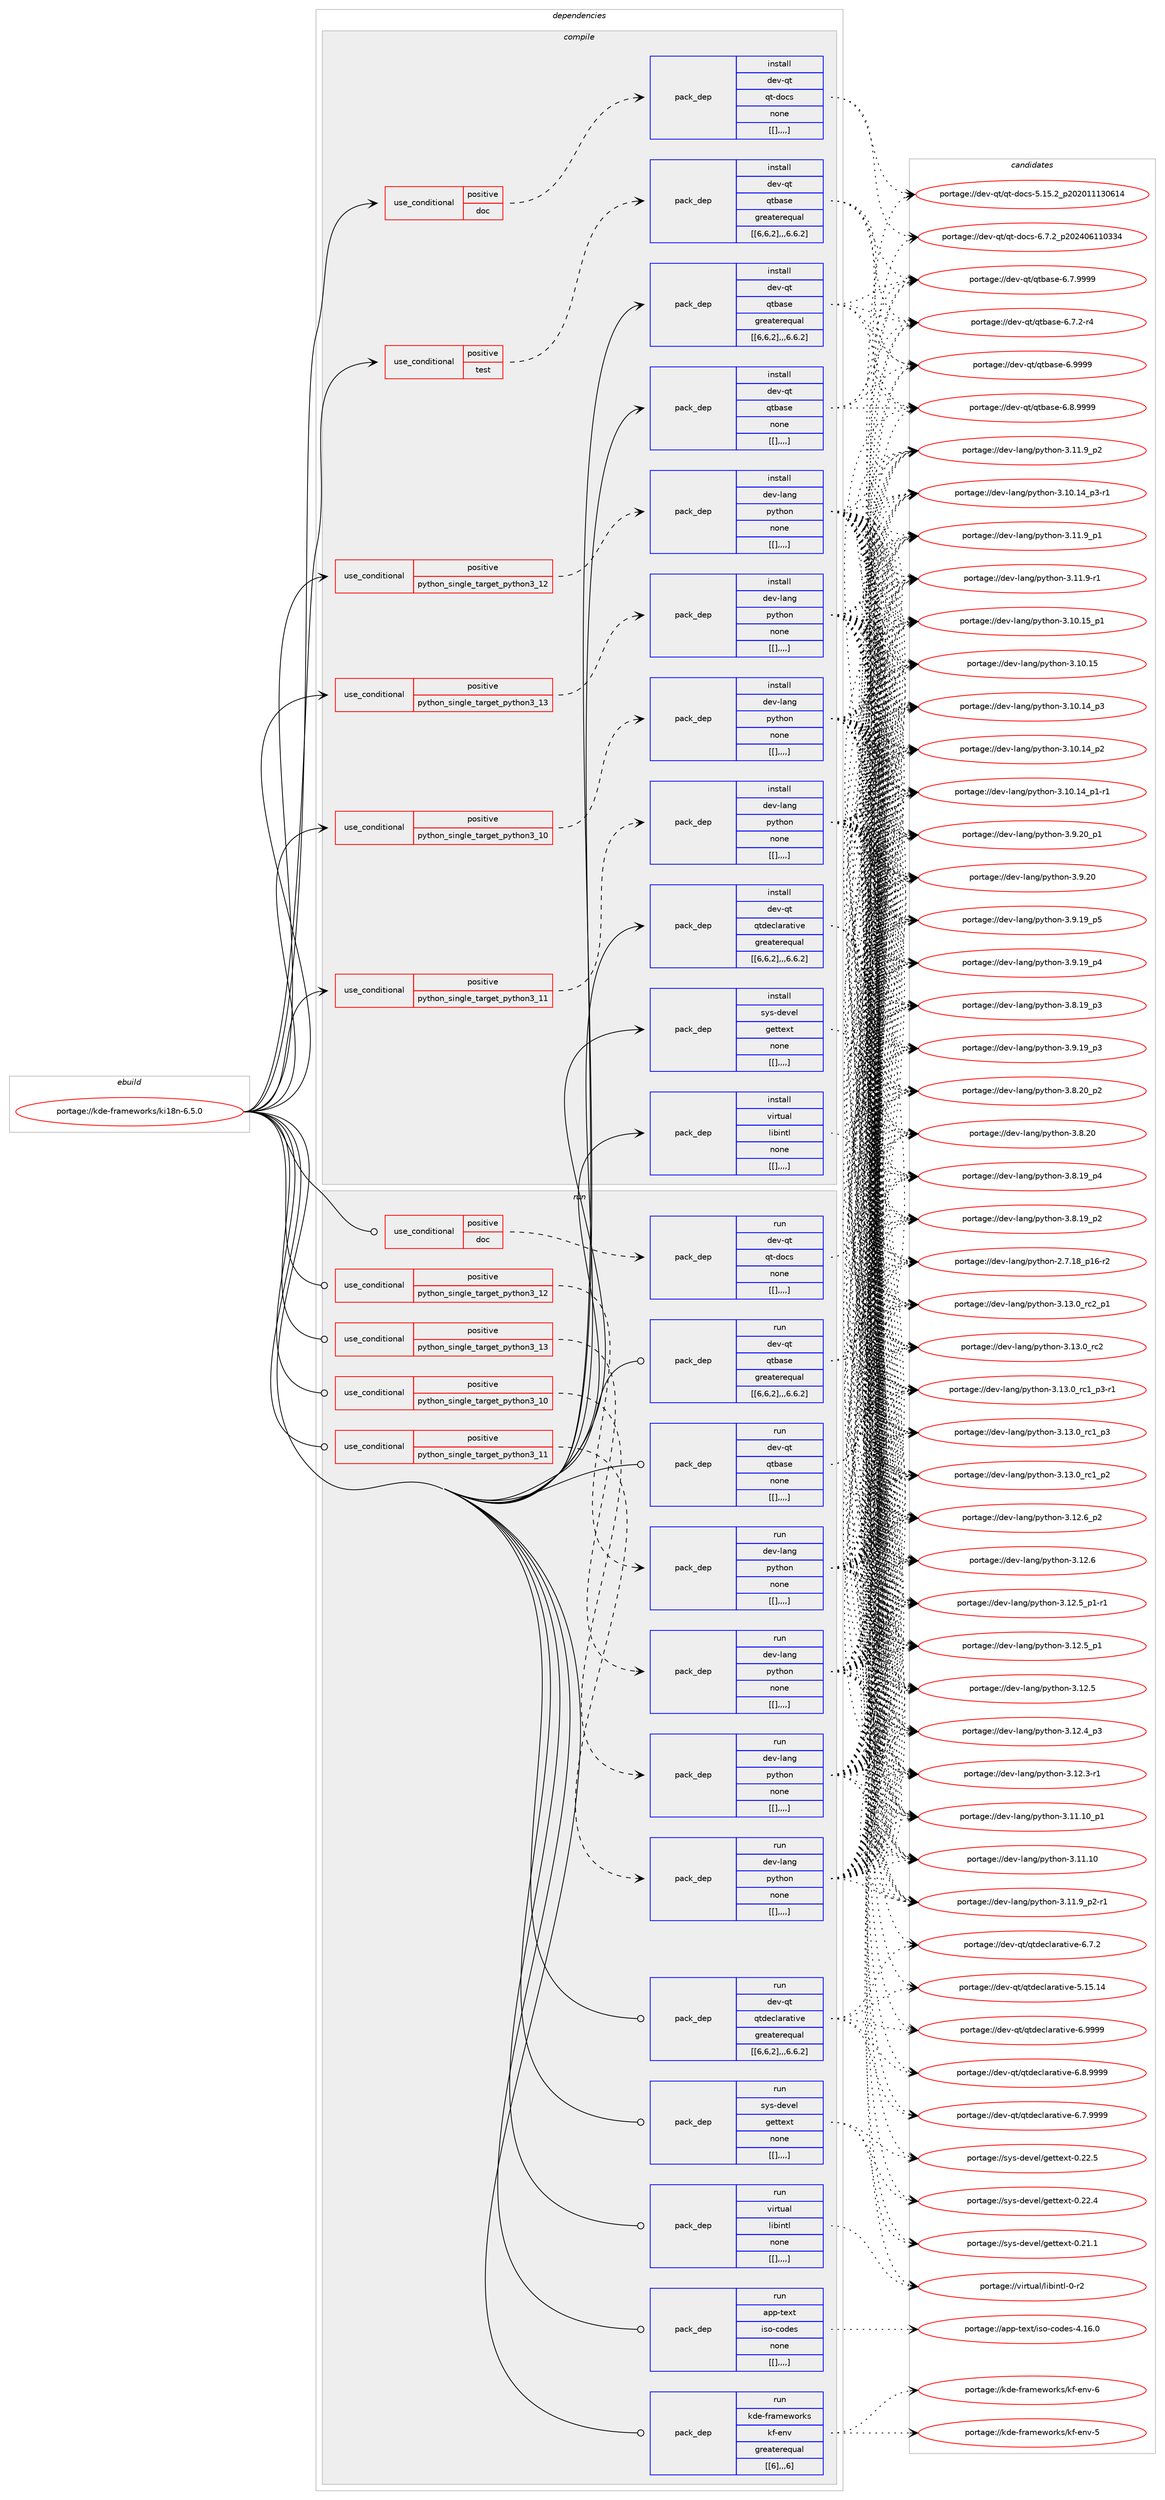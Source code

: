 digraph prolog {

# *************
# Graph options
# *************

newrank=true;
concentrate=true;
compound=true;
graph [rankdir=LR,fontname=Helvetica,fontsize=10,ranksep=1.5];#, ranksep=2.5, nodesep=0.2];
edge  [arrowhead=vee];
node  [fontname=Helvetica,fontsize=10];

# **********
# The ebuild
# **********

subgraph cluster_leftcol {
color=gray;
label=<<i>ebuild</i>>;
id [label="portage://kde-frameworks/ki18n-6.5.0", color=red, width=4, href="../kde-frameworks/ki18n-6.5.0.svg"];
}

# ****************
# The dependencies
# ****************

subgraph cluster_midcol {
color=gray;
label=<<i>dependencies</i>>;
subgraph cluster_compile {
fillcolor="#eeeeee";
style=filled;
label=<<i>compile</i>>;
subgraph cond70789 {
dependency272382 [label=<<TABLE BORDER="0" CELLBORDER="1" CELLSPACING="0" CELLPADDING="4"><TR><TD ROWSPAN="3" CELLPADDING="10">use_conditional</TD></TR><TR><TD>positive</TD></TR><TR><TD>doc</TD></TR></TABLE>>, shape=none, color=red];
subgraph pack199541 {
dependency272383 [label=<<TABLE BORDER="0" CELLBORDER="1" CELLSPACING="0" CELLPADDING="4" WIDTH="220"><TR><TD ROWSPAN="6" CELLPADDING="30">pack_dep</TD></TR><TR><TD WIDTH="110">install</TD></TR><TR><TD>dev-qt</TD></TR><TR><TD>qt-docs</TD></TR><TR><TD>none</TD></TR><TR><TD>[[],,,,]</TD></TR></TABLE>>, shape=none, color=blue];
}
dependency272382:e -> dependency272383:w [weight=20,style="dashed",arrowhead="vee"];
}
id:e -> dependency272382:w [weight=20,style="solid",arrowhead="vee"];
subgraph cond70790 {
dependency272384 [label=<<TABLE BORDER="0" CELLBORDER="1" CELLSPACING="0" CELLPADDING="4"><TR><TD ROWSPAN="3" CELLPADDING="10">use_conditional</TD></TR><TR><TD>positive</TD></TR><TR><TD>python_single_target_python3_10</TD></TR></TABLE>>, shape=none, color=red];
subgraph pack199542 {
dependency272385 [label=<<TABLE BORDER="0" CELLBORDER="1" CELLSPACING="0" CELLPADDING="4" WIDTH="220"><TR><TD ROWSPAN="6" CELLPADDING="30">pack_dep</TD></TR><TR><TD WIDTH="110">install</TD></TR><TR><TD>dev-lang</TD></TR><TR><TD>python</TD></TR><TR><TD>none</TD></TR><TR><TD>[[],,,,]</TD></TR></TABLE>>, shape=none, color=blue];
}
dependency272384:e -> dependency272385:w [weight=20,style="dashed",arrowhead="vee"];
}
id:e -> dependency272384:w [weight=20,style="solid",arrowhead="vee"];
subgraph cond70791 {
dependency272386 [label=<<TABLE BORDER="0" CELLBORDER="1" CELLSPACING="0" CELLPADDING="4"><TR><TD ROWSPAN="3" CELLPADDING="10">use_conditional</TD></TR><TR><TD>positive</TD></TR><TR><TD>python_single_target_python3_11</TD></TR></TABLE>>, shape=none, color=red];
subgraph pack199543 {
dependency272387 [label=<<TABLE BORDER="0" CELLBORDER="1" CELLSPACING="0" CELLPADDING="4" WIDTH="220"><TR><TD ROWSPAN="6" CELLPADDING="30">pack_dep</TD></TR><TR><TD WIDTH="110">install</TD></TR><TR><TD>dev-lang</TD></TR><TR><TD>python</TD></TR><TR><TD>none</TD></TR><TR><TD>[[],,,,]</TD></TR></TABLE>>, shape=none, color=blue];
}
dependency272386:e -> dependency272387:w [weight=20,style="dashed",arrowhead="vee"];
}
id:e -> dependency272386:w [weight=20,style="solid",arrowhead="vee"];
subgraph cond70792 {
dependency272388 [label=<<TABLE BORDER="0" CELLBORDER="1" CELLSPACING="0" CELLPADDING="4"><TR><TD ROWSPAN="3" CELLPADDING="10">use_conditional</TD></TR><TR><TD>positive</TD></TR><TR><TD>python_single_target_python3_12</TD></TR></TABLE>>, shape=none, color=red];
subgraph pack199544 {
dependency272389 [label=<<TABLE BORDER="0" CELLBORDER="1" CELLSPACING="0" CELLPADDING="4" WIDTH="220"><TR><TD ROWSPAN="6" CELLPADDING="30">pack_dep</TD></TR><TR><TD WIDTH="110">install</TD></TR><TR><TD>dev-lang</TD></TR><TR><TD>python</TD></TR><TR><TD>none</TD></TR><TR><TD>[[],,,,]</TD></TR></TABLE>>, shape=none, color=blue];
}
dependency272388:e -> dependency272389:w [weight=20,style="dashed",arrowhead="vee"];
}
id:e -> dependency272388:w [weight=20,style="solid",arrowhead="vee"];
subgraph cond70793 {
dependency272390 [label=<<TABLE BORDER="0" CELLBORDER="1" CELLSPACING="0" CELLPADDING="4"><TR><TD ROWSPAN="3" CELLPADDING="10">use_conditional</TD></TR><TR><TD>positive</TD></TR><TR><TD>python_single_target_python3_13</TD></TR></TABLE>>, shape=none, color=red];
subgraph pack199545 {
dependency272391 [label=<<TABLE BORDER="0" CELLBORDER="1" CELLSPACING="0" CELLPADDING="4" WIDTH="220"><TR><TD ROWSPAN="6" CELLPADDING="30">pack_dep</TD></TR><TR><TD WIDTH="110">install</TD></TR><TR><TD>dev-lang</TD></TR><TR><TD>python</TD></TR><TR><TD>none</TD></TR><TR><TD>[[],,,,]</TD></TR></TABLE>>, shape=none, color=blue];
}
dependency272390:e -> dependency272391:w [weight=20,style="dashed",arrowhead="vee"];
}
id:e -> dependency272390:w [weight=20,style="solid",arrowhead="vee"];
subgraph cond70794 {
dependency272392 [label=<<TABLE BORDER="0" CELLBORDER="1" CELLSPACING="0" CELLPADDING="4"><TR><TD ROWSPAN="3" CELLPADDING="10">use_conditional</TD></TR><TR><TD>positive</TD></TR><TR><TD>test</TD></TR></TABLE>>, shape=none, color=red];
subgraph pack199546 {
dependency272393 [label=<<TABLE BORDER="0" CELLBORDER="1" CELLSPACING="0" CELLPADDING="4" WIDTH="220"><TR><TD ROWSPAN="6" CELLPADDING="30">pack_dep</TD></TR><TR><TD WIDTH="110">install</TD></TR><TR><TD>dev-qt</TD></TR><TR><TD>qtbase</TD></TR><TR><TD>greaterequal</TD></TR><TR><TD>[[6,6,2],,,6.6.2]</TD></TR></TABLE>>, shape=none, color=blue];
}
dependency272392:e -> dependency272393:w [weight=20,style="dashed",arrowhead="vee"];
}
id:e -> dependency272392:w [weight=20,style="solid",arrowhead="vee"];
subgraph pack199547 {
dependency272394 [label=<<TABLE BORDER="0" CELLBORDER="1" CELLSPACING="0" CELLPADDING="4" WIDTH="220"><TR><TD ROWSPAN="6" CELLPADDING="30">pack_dep</TD></TR><TR><TD WIDTH="110">install</TD></TR><TR><TD>dev-qt</TD></TR><TR><TD>qtbase</TD></TR><TR><TD>greaterequal</TD></TR><TR><TD>[[6,6,2],,,6.6.2]</TD></TR></TABLE>>, shape=none, color=blue];
}
id:e -> dependency272394:w [weight=20,style="solid",arrowhead="vee"];
subgraph pack199548 {
dependency272395 [label=<<TABLE BORDER="0" CELLBORDER="1" CELLSPACING="0" CELLPADDING="4" WIDTH="220"><TR><TD ROWSPAN="6" CELLPADDING="30">pack_dep</TD></TR><TR><TD WIDTH="110">install</TD></TR><TR><TD>dev-qt</TD></TR><TR><TD>qtbase</TD></TR><TR><TD>none</TD></TR><TR><TD>[[],,,,]</TD></TR></TABLE>>, shape=none, color=blue];
}
id:e -> dependency272395:w [weight=20,style="solid",arrowhead="vee"];
subgraph pack199549 {
dependency272396 [label=<<TABLE BORDER="0" CELLBORDER="1" CELLSPACING="0" CELLPADDING="4" WIDTH="220"><TR><TD ROWSPAN="6" CELLPADDING="30">pack_dep</TD></TR><TR><TD WIDTH="110">install</TD></TR><TR><TD>dev-qt</TD></TR><TR><TD>qtdeclarative</TD></TR><TR><TD>greaterequal</TD></TR><TR><TD>[[6,6,2],,,6.6.2]</TD></TR></TABLE>>, shape=none, color=blue];
}
id:e -> dependency272396:w [weight=20,style="solid",arrowhead="vee"];
subgraph pack199550 {
dependency272397 [label=<<TABLE BORDER="0" CELLBORDER="1" CELLSPACING="0" CELLPADDING="4" WIDTH="220"><TR><TD ROWSPAN="6" CELLPADDING="30">pack_dep</TD></TR><TR><TD WIDTH="110">install</TD></TR><TR><TD>sys-devel</TD></TR><TR><TD>gettext</TD></TR><TR><TD>none</TD></TR><TR><TD>[[],,,,]</TD></TR></TABLE>>, shape=none, color=blue];
}
id:e -> dependency272397:w [weight=20,style="solid",arrowhead="vee"];
subgraph pack199551 {
dependency272398 [label=<<TABLE BORDER="0" CELLBORDER="1" CELLSPACING="0" CELLPADDING="4" WIDTH="220"><TR><TD ROWSPAN="6" CELLPADDING="30">pack_dep</TD></TR><TR><TD WIDTH="110">install</TD></TR><TR><TD>virtual</TD></TR><TR><TD>libintl</TD></TR><TR><TD>none</TD></TR><TR><TD>[[],,,,]</TD></TR></TABLE>>, shape=none, color=blue];
}
id:e -> dependency272398:w [weight=20,style="solid",arrowhead="vee"];
}
subgraph cluster_compileandrun {
fillcolor="#eeeeee";
style=filled;
label=<<i>compile and run</i>>;
}
subgraph cluster_run {
fillcolor="#eeeeee";
style=filled;
label=<<i>run</i>>;
subgraph cond70795 {
dependency272399 [label=<<TABLE BORDER="0" CELLBORDER="1" CELLSPACING="0" CELLPADDING="4"><TR><TD ROWSPAN="3" CELLPADDING="10">use_conditional</TD></TR><TR><TD>positive</TD></TR><TR><TD>doc</TD></TR></TABLE>>, shape=none, color=red];
subgraph pack199552 {
dependency272400 [label=<<TABLE BORDER="0" CELLBORDER="1" CELLSPACING="0" CELLPADDING="4" WIDTH="220"><TR><TD ROWSPAN="6" CELLPADDING="30">pack_dep</TD></TR><TR><TD WIDTH="110">run</TD></TR><TR><TD>dev-qt</TD></TR><TR><TD>qt-docs</TD></TR><TR><TD>none</TD></TR><TR><TD>[[],,,,]</TD></TR></TABLE>>, shape=none, color=blue];
}
dependency272399:e -> dependency272400:w [weight=20,style="dashed",arrowhead="vee"];
}
id:e -> dependency272399:w [weight=20,style="solid",arrowhead="odot"];
subgraph cond70796 {
dependency272401 [label=<<TABLE BORDER="0" CELLBORDER="1" CELLSPACING="0" CELLPADDING="4"><TR><TD ROWSPAN="3" CELLPADDING="10">use_conditional</TD></TR><TR><TD>positive</TD></TR><TR><TD>python_single_target_python3_10</TD></TR></TABLE>>, shape=none, color=red];
subgraph pack199553 {
dependency272402 [label=<<TABLE BORDER="0" CELLBORDER="1" CELLSPACING="0" CELLPADDING="4" WIDTH="220"><TR><TD ROWSPAN="6" CELLPADDING="30">pack_dep</TD></TR><TR><TD WIDTH="110">run</TD></TR><TR><TD>dev-lang</TD></TR><TR><TD>python</TD></TR><TR><TD>none</TD></TR><TR><TD>[[],,,,]</TD></TR></TABLE>>, shape=none, color=blue];
}
dependency272401:e -> dependency272402:w [weight=20,style="dashed",arrowhead="vee"];
}
id:e -> dependency272401:w [weight=20,style="solid",arrowhead="odot"];
subgraph cond70797 {
dependency272403 [label=<<TABLE BORDER="0" CELLBORDER="1" CELLSPACING="0" CELLPADDING="4"><TR><TD ROWSPAN="3" CELLPADDING="10">use_conditional</TD></TR><TR><TD>positive</TD></TR><TR><TD>python_single_target_python3_11</TD></TR></TABLE>>, shape=none, color=red];
subgraph pack199554 {
dependency272404 [label=<<TABLE BORDER="0" CELLBORDER="1" CELLSPACING="0" CELLPADDING="4" WIDTH="220"><TR><TD ROWSPAN="6" CELLPADDING="30">pack_dep</TD></TR><TR><TD WIDTH="110">run</TD></TR><TR><TD>dev-lang</TD></TR><TR><TD>python</TD></TR><TR><TD>none</TD></TR><TR><TD>[[],,,,]</TD></TR></TABLE>>, shape=none, color=blue];
}
dependency272403:e -> dependency272404:w [weight=20,style="dashed",arrowhead="vee"];
}
id:e -> dependency272403:w [weight=20,style="solid",arrowhead="odot"];
subgraph cond70798 {
dependency272405 [label=<<TABLE BORDER="0" CELLBORDER="1" CELLSPACING="0" CELLPADDING="4"><TR><TD ROWSPAN="3" CELLPADDING="10">use_conditional</TD></TR><TR><TD>positive</TD></TR><TR><TD>python_single_target_python3_12</TD></TR></TABLE>>, shape=none, color=red];
subgraph pack199555 {
dependency272406 [label=<<TABLE BORDER="0" CELLBORDER="1" CELLSPACING="0" CELLPADDING="4" WIDTH="220"><TR><TD ROWSPAN="6" CELLPADDING="30">pack_dep</TD></TR><TR><TD WIDTH="110">run</TD></TR><TR><TD>dev-lang</TD></TR><TR><TD>python</TD></TR><TR><TD>none</TD></TR><TR><TD>[[],,,,]</TD></TR></TABLE>>, shape=none, color=blue];
}
dependency272405:e -> dependency272406:w [weight=20,style="dashed",arrowhead="vee"];
}
id:e -> dependency272405:w [weight=20,style="solid",arrowhead="odot"];
subgraph cond70799 {
dependency272407 [label=<<TABLE BORDER="0" CELLBORDER="1" CELLSPACING="0" CELLPADDING="4"><TR><TD ROWSPAN="3" CELLPADDING="10">use_conditional</TD></TR><TR><TD>positive</TD></TR><TR><TD>python_single_target_python3_13</TD></TR></TABLE>>, shape=none, color=red];
subgraph pack199556 {
dependency272408 [label=<<TABLE BORDER="0" CELLBORDER="1" CELLSPACING="0" CELLPADDING="4" WIDTH="220"><TR><TD ROWSPAN="6" CELLPADDING="30">pack_dep</TD></TR><TR><TD WIDTH="110">run</TD></TR><TR><TD>dev-lang</TD></TR><TR><TD>python</TD></TR><TR><TD>none</TD></TR><TR><TD>[[],,,,]</TD></TR></TABLE>>, shape=none, color=blue];
}
dependency272407:e -> dependency272408:w [weight=20,style="dashed",arrowhead="vee"];
}
id:e -> dependency272407:w [weight=20,style="solid",arrowhead="odot"];
subgraph pack199557 {
dependency272409 [label=<<TABLE BORDER="0" CELLBORDER="1" CELLSPACING="0" CELLPADDING="4" WIDTH="220"><TR><TD ROWSPAN="6" CELLPADDING="30">pack_dep</TD></TR><TR><TD WIDTH="110">run</TD></TR><TR><TD>app-text</TD></TR><TR><TD>iso-codes</TD></TR><TR><TD>none</TD></TR><TR><TD>[[],,,,]</TD></TR></TABLE>>, shape=none, color=blue];
}
id:e -> dependency272409:w [weight=20,style="solid",arrowhead="odot"];
subgraph pack199558 {
dependency272410 [label=<<TABLE BORDER="0" CELLBORDER="1" CELLSPACING="0" CELLPADDING="4" WIDTH="220"><TR><TD ROWSPAN="6" CELLPADDING="30">pack_dep</TD></TR><TR><TD WIDTH="110">run</TD></TR><TR><TD>dev-qt</TD></TR><TR><TD>qtbase</TD></TR><TR><TD>greaterequal</TD></TR><TR><TD>[[6,6,2],,,6.6.2]</TD></TR></TABLE>>, shape=none, color=blue];
}
id:e -> dependency272410:w [weight=20,style="solid",arrowhead="odot"];
subgraph pack199559 {
dependency272411 [label=<<TABLE BORDER="0" CELLBORDER="1" CELLSPACING="0" CELLPADDING="4" WIDTH="220"><TR><TD ROWSPAN="6" CELLPADDING="30">pack_dep</TD></TR><TR><TD WIDTH="110">run</TD></TR><TR><TD>dev-qt</TD></TR><TR><TD>qtbase</TD></TR><TR><TD>none</TD></TR><TR><TD>[[],,,,]</TD></TR></TABLE>>, shape=none, color=blue];
}
id:e -> dependency272411:w [weight=20,style="solid",arrowhead="odot"];
subgraph pack199560 {
dependency272412 [label=<<TABLE BORDER="0" CELLBORDER="1" CELLSPACING="0" CELLPADDING="4" WIDTH="220"><TR><TD ROWSPAN="6" CELLPADDING="30">pack_dep</TD></TR><TR><TD WIDTH="110">run</TD></TR><TR><TD>dev-qt</TD></TR><TR><TD>qtdeclarative</TD></TR><TR><TD>greaterequal</TD></TR><TR><TD>[[6,6,2],,,6.6.2]</TD></TR></TABLE>>, shape=none, color=blue];
}
id:e -> dependency272412:w [weight=20,style="solid",arrowhead="odot"];
subgraph pack199561 {
dependency272413 [label=<<TABLE BORDER="0" CELLBORDER="1" CELLSPACING="0" CELLPADDING="4" WIDTH="220"><TR><TD ROWSPAN="6" CELLPADDING="30">pack_dep</TD></TR><TR><TD WIDTH="110">run</TD></TR><TR><TD>kde-frameworks</TD></TR><TR><TD>kf-env</TD></TR><TR><TD>greaterequal</TD></TR><TR><TD>[[6],,,6]</TD></TR></TABLE>>, shape=none, color=blue];
}
id:e -> dependency272413:w [weight=20,style="solid",arrowhead="odot"];
subgraph pack199562 {
dependency272414 [label=<<TABLE BORDER="0" CELLBORDER="1" CELLSPACING="0" CELLPADDING="4" WIDTH="220"><TR><TD ROWSPAN="6" CELLPADDING="30">pack_dep</TD></TR><TR><TD WIDTH="110">run</TD></TR><TR><TD>sys-devel</TD></TR><TR><TD>gettext</TD></TR><TR><TD>none</TD></TR><TR><TD>[[],,,,]</TD></TR></TABLE>>, shape=none, color=blue];
}
id:e -> dependency272414:w [weight=20,style="solid",arrowhead="odot"];
subgraph pack199563 {
dependency272415 [label=<<TABLE BORDER="0" CELLBORDER="1" CELLSPACING="0" CELLPADDING="4" WIDTH="220"><TR><TD ROWSPAN="6" CELLPADDING="30">pack_dep</TD></TR><TR><TD WIDTH="110">run</TD></TR><TR><TD>virtual</TD></TR><TR><TD>libintl</TD></TR><TR><TD>none</TD></TR><TR><TD>[[],,,,]</TD></TR></TABLE>>, shape=none, color=blue];
}
id:e -> dependency272415:w [weight=20,style="solid",arrowhead="odot"];
}
}

# **************
# The candidates
# **************

subgraph cluster_choices {
rank=same;
color=gray;
label=<<i>candidates</i>>;

subgraph choice199541 {
color=black;
nodesep=1;
choice1001011184511311647113116451001119911545544655465095112504850524854494948515152 [label="portage://dev-qt/qt-docs-6.7.2_p202406110334", color=red, width=4,href="../dev-qt/qt-docs-6.7.2_p202406110334.svg"];
choice100101118451131164711311645100111991154553464953465095112504850484949495148544952 [label="portage://dev-qt/qt-docs-5.15.2_p202011130614", color=red, width=4,href="../dev-qt/qt-docs-5.15.2_p202011130614.svg"];
dependency272383:e -> choice1001011184511311647113116451001119911545544655465095112504850524854494948515152:w [style=dotted,weight="100"];
dependency272383:e -> choice100101118451131164711311645100111991154553464953465095112504850484949495148544952:w [style=dotted,weight="100"];
}
subgraph choice199542 {
color=black;
nodesep=1;
choice100101118451089711010347112121116104111110455146495146489511499509511249 [label="portage://dev-lang/python-3.13.0_rc2_p1", color=red, width=4,href="../dev-lang/python-3.13.0_rc2_p1.svg"];
choice10010111845108971101034711212111610411111045514649514648951149950 [label="portage://dev-lang/python-3.13.0_rc2", color=red, width=4,href="../dev-lang/python-3.13.0_rc2.svg"];
choice1001011184510897110103471121211161041111104551464951464895114994995112514511449 [label="portage://dev-lang/python-3.13.0_rc1_p3-r1", color=red, width=4,href="../dev-lang/python-3.13.0_rc1_p3-r1.svg"];
choice100101118451089711010347112121116104111110455146495146489511499499511251 [label="portage://dev-lang/python-3.13.0_rc1_p3", color=red, width=4,href="../dev-lang/python-3.13.0_rc1_p3.svg"];
choice100101118451089711010347112121116104111110455146495146489511499499511250 [label="portage://dev-lang/python-3.13.0_rc1_p2", color=red, width=4,href="../dev-lang/python-3.13.0_rc1_p2.svg"];
choice100101118451089711010347112121116104111110455146495046549511250 [label="portage://dev-lang/python-3.12.6_p2", color=red, width=4,href="../dev-lang/python-3.12.6_p2.svg"];
choice10010111845108971101034711212111610411111045514649504654 [label="portage://dev-lang/python-3.12.6", color=red, width=4,href="../dev-lang/python-3.12.6.svg"];
choice1001011184510897110103471121211161041111104551464950465395112494511449 [label="portage://dev-lang/python-3.12.5_p1-r1", color=red, width=4,href="../dev-lang/python-3.12.5_p1-r1.svg"];
choice100101118451089711010347112121116104111110455146495046539511249 [label="portage://dev-lang/python-3.12.5_p1", color=red, width=4,href="../dev-lang/python-3.12.5_p1.svg"];
choice10010111845108971101034711212111610411111045514649504653 [label="portage://dev-lang/python-3.12.5", color=red, width=4,href="../dev-lang/python-3.12.5.svg"];
choice100101118451089711010347112121116104111110455146495046529511251 [label="portage://dev-lang/python-3.12.4_p3", color=red, width=4,href="../dev-lang/python-3.12.4_p3.svg"];
choice100101118451089711010347112121116104111110455146495046514511449 [label="portage://dev-lang/python-3.12.3-r1", color=red, width=4,href="../dev-lang/python-3.12.3-r1.svg"];
choice10010111845108971101034711212111610411111045514649494649489511249 [label="portage://dev-lang/python-3.11.10_p1", color=red, width=4,href="../dev-lang/python-3.11.10_p1.svg"];
choice1001011184510897110103471121211161041111104551464949464948 [label="portage://dev-lang/python-3.11.10", color=red, width=4,href="../dev-lang/python-3.11.10.svg"];
choice1001011184510897110103471121211161041111104551464949465795112504511449 [label="portage://dev-lang/python-3.11.9_p2-r1", color=red, width=4,href="../dev-lang/python-3.11.9_p2-r1.svg"];
choice100101118451089711010347112121116104111110455146494946579511250 [label="portage://dev-lang/python-3.11.9_p2", color=red, width=4,href="../dev-lang/python-3.11.9_p2.svg"];
choice100101118451089711010347112121116104111110455146494946579511249 [label="portage://dev-lang/python-3.11.9_p1", color=red, width=4,href="../dev-lang/python-3.11.9_p1.svg"];
choice100101118451089711010347112121116104111110455146494946574511449 [label="portage://dev-lang/python-3.11.9-r1", color=red, width=4,href="../dev-lang/python-3.11.9-r1.svg"];
choice10010111845108971101034711212111610411111045514649484649539511249 [label="portage://dev-lang/python-3.10.15_p1", color=red, width=4,href="../dev-lang/python-3.10.15_p1.svg"];
choice1001011184510897110103471121211161041111104551464948464953 [label="portage://dev-lang/python-3.10.15", color=red, width=4,href="../dev-lang/python-3.10.15.svg"];
choice100101118451089711010347112121116104111110455146494846495295112514511449 [label="portage://dev-lang/python-3.10.14_p3-r1", color=red, width=4,href="../dev-lang/python-3.10.14_p3-r1.svg"];
choice10010111845108971101034711212111610411111045514649484649529511251 [label="portage://dev-lang/python-3.10.14_p3", color=red, width=4,href="../dev-lang/python-3.10.14_p3.svg"];
choice10010111845108971101034711212111610411111045514649484649529511250 [label="portage://dev-lang/python-3.10.14_p2", color=red, width=4,href="../dev-lang/python-3.10.14_p2.svg"];
choice100101118451089711010347112121116104111110455146494846495295112494511449 [label="portage://dev-lang/python-3.10.14_p1-r1", color=red, width=4,href="../dev-lang/python-3.10.14_p1-r1.svg"];
choice100101118451089711010347112121116104111110455146574650489511249 [label="portage://dev-lang/python-3.9.20_p1", color=red, width=4,href="../dev-lang/python-3.9.20_p1.svg"];
choice10010111845108971101034711212111610411111045514657465048 [label="portage://dev-lang/python-3.9.20", color=red, width=4,href="../dev-lang/python-3.9.20.svg"];
choice100101118451089711010347112121116104111110455146574649579511253 [label="portage://dev-lang/python-3.9.19_p5", color=red, width=4,href="../dev-lang/python-3.9.19_p5.svg"];
choice100101118451089711010347112121116104111110455146574649579511252 [label="portage://dev-lang/python-3.9.19_p4", color=red, width=4,href="../dev-lang/python-3.9.19_p4.svg"];
choice100101118451089711010347112121116104111110455146574649579511251 [label="portage://dev-lang/python-3.9.19_p3", color=red, width=4,href="../dev-lang/python-3.9.19_p3.svg"];
choice100101118451089711010347112121116104111110455146564650489511250 [label="portage://dev-lang/python-3.8.20_p2", color=red, width=4,href="../dev-lang/python-3.8.20_p2.svg"];
choice10010111845108971101034711212111610411111045514656465048 [label="portage://dev-lang/python-3.8.20", color=red, width=4,href="../dev-lang/python-3.8.20.svg"];
choice100101118451089711010347112121116104111110455146564649579511252 [label="portage://dev-lang/python-3.8.19_p4", color=red, width=4,href="../dev-lang/python-3.8.19_p4.svg"];
choice100101118451089711010347112121116104111110455146564649579511251 [label="portage://dev-lang/python-3.8.19_p3", color=red, width=4,href="../dev-lang/python-3.8.19_p3.svg"];
choice100101118451089711010347112121116104111110455146564649579511250 [label="portage://dev-lang/python-3.8.19_p2", color=red, width=4,href="../dev-lang/python-3.8.19_p2.svg"];
choice100101118451089711010347112121116104111110455046554649569511249544511450 [label="portage://dev-lang/python-2.7.18_p16-r2", color=red, width=4,href="../dev-lang/python-2.7.18_p16-r2.svg"];
dependency272385:e -> choice100101118451089711010347112121116104111110455146495146489511499509511249:w [style=dotted,weight="100"];
dependency272385:e -> choice10010111845108971101034711212111610411111045514649514648951149950:w [style=dotted,weight="100"];
dependency272385:e -> choice1001011184510897110103471121211161041111104551464951464895114994995112514511449:w [style=dotted,weight="100"];
dependency272385:e -> choice100101118451089711010347112121116104111110455146495146489511499499511251:w [style=dotted,weight="100"];
dependency272385:e -> choice100101118451089711010347112121116104111110455146495146489511499499511250:w [style=dotted,weight="100"];
dependency272385:e -> choice100101118451089711010347112121116104111110455146495046549511250:w [style=dotted,weight="100"];
dependency272385:e -> choice10010111845108971101034711212111610411111045514649504654:w [style=dotted,weight="100"];
dependency272385:e -> choice1001011184510897110103471121211161041111104551464950465395112494511449:w [style=dotted,weight="100"];
dependency272385:e -> choice100101118451089711010347112121116104111110455146495046539511249:w [style=dotted,weight="100"];
dependency272385:e -> choice10010111845108971101034711212111610411111045514649504653:w [style=dotted,weight="100"];
dependency272385:e -> choice100101118451089711010347112121116104111110455146495046529511251:w [style=dotted,weight="100"];
dependency272385:e -> choice100101118451089711010347112121116104111110455146495046514511449:w [style=dotted,weight="100"];
dependency272385:e -> choice10010111845108971101034711212111610411111045514649494649489511249:w [style=dotted,weight="100"];
dependency272385:e -> choice1001011184510897110103471121211161041111104551464949464948:w [style=dotted,weight="100"];
dependency272385:e -> choice1001011184510897110103471121211161041111104551464949465795112504511449:w [style=dotted,weight="100"];
dependency272385:e -> choice100101118451089711010347112121116104111110455146494946579511250:w [style=dotted,weight="100"];
dependency272385:e -> choice100101118451089711010347112121116104111110455146494946579511249:w [style=dotted,weight="100"];
dependency272385:e -> choice100101118451089711010347112121116104111110455146494946574511449:w [style=dotted,weight="100"];
dependency272385:e -> choice10010111845108971101034711212111610411111045514649484649539511249:w [style=dotted,weight="100"];
dependency272385:e -> choice1001011184510897110103471121211161041111104551464948464953:w [style=dotted,weight="100"];
dependency272385:e -> choice100101118451089711010347112121116104111110455146494846495295112514511449:w [style=dotted,weight="100"];
dependency272385:e -> choice10010111845108971101034711212111610411111045514649484649529511251:w [style=dotted,weight="100"];
dependency272385:e -> choice10010111845108971101034711212111610411111045514649484649529511250:w [style=dotted,weight="100"];
dependency272385:e -> choice100101118451089711010347112121116104111110455146494846495295112494511449:w [style=dotted,weight="100"];
dependency272385:e -> choice100101118451089711010347112121116104111110455146574650489511249:w [style=dotted,weight="100"];
dependency272385:e -> choice10010111845108971101034711212111610411111045514657465048:w [style=dotted,weight="100"];
dependency272385:e -> choice100101118451089711010347112121116104111110455146574649579511253:w [style=dotted,weight="100"];
dependency272385:e -> choice100101118451089711010347112121116104111110455146574649579511252:w [style=dotted,weight="100"];
dependency272385:e -> choice100101118451089711010347112121116104111110455146574649579511251:w [style=dotted,weight="100"];
dependency272385:e -> choice100101118451089711010347112121116104111110455146564650489511250:w [style=dotted,weight="100"];
dependency272385:e -> choice10010111845108971101034711212111610411111045514656465048:w [style=dotted,weight="100"];
dependency272385:e -> choice100101118451089711010347112121116104111110455146564649579511252:w [style=dotted,weight="100"];
dependency272385:e -> choice100101118451089711010347112121116104111110455146564649579511251:w [style=dotted,weight="100"];
dependency272385:e -> choice100101118451089711010347112121116104111110455146564649579511250:w [style=dotted,weight="100"];
dependency272385:e -> choice100101118451089711010347112121116104111110455046554649569511249544511450:w [style=dotted,weight="100"];
}
subgraph choice199543 {
color=black;
nodesep=1;
choice100101118451089711010347112121116104111110455146495146489511499509511249 [label="portage://dev-lang/python-3.13.0_rc2_p1", color=red, width=4,href="../dev-lang/python-3.13.0_rc2_p1.svg"];
choice10010111845108971101034711212111610411111045514649514648951149950 [label="portage://dev-lang/python-3.13.0_rc2", color=red, width=4,href="../dev-lang/python-3.13.0_rc2.svg"];
choice1001011184510897110103471121211161041111104551464951464895114994995112514511449 [label="portage://dev-lang/python-3.13.0_rc1_p3-r1", color=red, width=4,href="../dev-lang/python-3.13.0_rc1_p3-r1.svg"];
choice100101118451089711010347112121116104111110455146495146489511499499511251 [label="portage://dev-lang/python-3.13.0_rc1_p3", color=red, width=4,href="../dev-lang/python-3.13.0_rc1_p3.svg"];
choice100101118451089711010347112121116104111110455146495146489511499499511250 [label="portage://dev-lang/python-3.13.0_rc1_p2", color=red, width=4,href="../dev-lang/python-3.13.0_rc1_p2.svg"];
choice100101118451089711010347112121116104111110455146495046549511250 [label="portage://dev-lang/python-3.12.6_p2", color=red, width=4,href="../dev-lang/python-3.12.6_p2.svg"];
choice10010111845108971101034711212111610411111045514649504654 [label="portage://dev-lang/python-3.12.6", color=red, width=4,href="../dev-lang/python-3.12.6.svg"];
choice1001011184510897110103471121211161041111104551464950465395112494511449 [label="portage://dev-lang/python-3.12.5_p1-r1", color=red, width=4,href="../dev-lang/python-3.12.5_p1-r1.svg"];
choice100101118451089711010347112121116104111110455146495046539511249 [label="portage://dev-lang/python-3.12.5_p1", color=red, width=4,href="../dev-lang/python-3.12.5_p1.svg"];
choice10010111845108971101034711212111610411111045514649504653 [label="portage://dev-lang/python-3.12.5", color=red, width=4,href="../dev-lang/python-3.12.5.svg"];
choice100101118451089711010347112121116104111110455146495046529511251 [label="portage://dev-lang/python-3.12.4_p3", color=red, width=4,href="../dev-lang/python-3.12.4_p3.svg"];
choice100101118451089711010347112121116104111110455146495046514511449 [label="portage://dev-lang/python-3.12.3-r1", color=red, width=4,href="../dev-lang/python-3.12.3-r1.svg"];
choice10010111845108971101034711212111610411111045514649494649489511249 [label="portage://dev-lang/python-3.11.10_p1", color=red, width=4,href="../dev-lang/python-3.11.10_p1.svg"];
choice1001011184510897110103471121211161041111104551464949464948 [label="portage://dev-lang/python-3.11.10", color=red, width=4,href="../dev-lang/python-3.11.10.svg"];
choice1001011184510897110103471121211161041111104551464949465795112504511449 [label="portage://dev-lang/python-3.11.9_p2-r1", color=red, width=4,href="../dev-lang/python-3.11.9_p2-r1.svg"];
choice100101118451089711010347112121116104111110455146494946579511250 [label="portage://dev-lang/python-3.11.9_p2", color=red, width=4,href="../dev-lang/python-3.11.9_p2.svg"];
choice100101118451089711010347112121116104111110455146494946579511249 [label="portage://dev-lang/python-3.11.9_p1", color=red, width=4,href="../dev-lang/python-3.11.9_p1.svg"];
choice100101118451089711010347112121116104111110455146494946574511449 [label="portage://dev-lang/python-3.11.9-r1", color=red, width=4,href="../dev-lang/python-3.11.9-r1.svg"];
choice10010111845108971101034711212111610411111045514649484649539511249 [label="portage://dev-lang/python-3.10.15_p1", color=red, width=4,href="../dev-lang/python-3.10.15_p1.svg"];
choice1001011184510897110103471121211161041111104551464948464953 [label="portage://dev-lang/python-3.10.15", color=red, width=4,href="../dev-lang/python-3.10.15.svg"];
choice100101118451089711010347112121116104111110455146494846495295112514511449 [label="portage://dev-lang/python-3.10.14_p3-r1", color=red, width=4,href="../dev-lang/python-3.10.14_p3-r1.svg"];
choice10010111845108971101034711212111610411111045514649484649529511251 [label="portage://dev-lang/python-3.10.14_p3", color=red, width=4,href="../dev-lang/python-3.10.14_p3.svg"];
choice10010111845108971101034711212111610411111045514649484649529511250 [label="portage://dev-lang/python-3.10.14_p2", color=red, width=4,href="../dev-lang/python-3.10.14_p2.svg"];
choice100101118451089711010347112121116104111110455146494846495295112494511449 [label="portage://dev-lang/python-3.10.14_p1-r1", color=red, width=4,href="../dev-lang/python-3.10.14_p1-r1.svg"];
choice100101118451089711010347112121116104111110455146574650489511249 [label="portage://dev-lang/python-3.9.20_p1", color=red, width=4,href="../dev-lang/python-3.9.20_p1.svg"];
choice10010111845108971101034711212111610411111045514657465048 [label="portage://dev-lang/python-3.9.20", color=red, width=4,href="../dev-lang/python-3.9.20.svg"];
choice100101118451089711010347112121116104111110455146574649579511253 [label="portage://dev-lang/python-3.9.19_p5", color=red, width=4,href="../dev-lang/python-3.9.19_p5.svg"];
choice100101118451089711010347112121116104111110455146574649579511252 [label="portage://dev-lang/python-3.9.19_p4", color=red, width=4,href="../dev-lang/python-3.9.19_p4.svg"];
choice100101118451089711010347112121116104111110455146574649579511251 [label="portage://dev-lang/python-3.9.19_p3", color=red, width=4,href="../dev-lang/python-3.9.19_p3.svg"];
choice100101118451089711010347112121116104111110455146564650489511250 [label="portage://dev-lang/python-3.8.20_p2", color=red, width=4,href="../dev-lang/python-3.8.20_p2.svg"];
choice10010111845108971101034711212111610411111045514656465048 [label="portage://dev-lang/python-3.8.20", color=red, width=4,href="../dev-lang/python-3.8.20.svg"];
choice100101118451089711010347112121116104111110455146564649579511252 [label="portage://dev-lang/python-3.8.19_p4", color=red, width=4,href="../dev-lang/python-3.8.19_p4.svg"];
choice100101118451089711010347112121116104111110455146564649579511251 [label="portage://dev-lang/python-3.8.19_p3", color=red, width=4,href="../dev-lang/python-3.8.19_p3.svg"];
choice100101118451089711010347112121116104111110455146564649579511250 [label="portage://dev-lang/python-3.8.19_p2", color=red, width=4,href="../dev-lang/python-3.8.19_p2.svg"];
choice100101118451089711010347112121116104111110455046554649569511249544511450 [label="portage://dev-lang/python-2.7.18_p16-r2", color=red, width=4,href="../dev-lang/python-2.7.18_p16-r2.svg"];
dependency272387:e -> choice100101118451089711010347112121116104111110455146495146489511499509511249:w [style=dotted,weight="100"];
dependency272387:e -> choice10010111845108971101034711212111610411111045514649514648951149950:w [style=dotted,weight="100"];
dependency272387:e -> choice1001011184510897110103471121211161041111104551464951464895114994995112514511449:w [style=dotted,weight="100"];
dependency272387:e -> choice100101118451089711010347112121116104111110455146495146489511499499511251:w [style=dotted,weight="100"];
dependency272387:e -> choice100101118451089711010347112121116104111110455146495146489511499499511250:w [style=dotted,weight="100"];
dependency272387:e -> choice100101118451089711010347112121116104111110455146495046549511250:w [style=dotted,weight="100"];
dependency272387:e -> choice10010111845108971101034711212111610411111045514649504654:w [style=dotted,weight="100"];
dependency272387:e -> choice1001011184510897110103471121211161041111104551464950465395112494511449:w [style=dotted,weight="100"];
dependency272387:e -> choice100101118451089711010347112121116104111110455146495046539511249:w [style=dotted,weight="100"];
dependency272387:e -> choice10010111845108971101034711212111610411111045514649504653:w [style=dotted,weight="100"];
dependency272387:e -> choice100101118451089711010347112121116104111110455146495046529511251:w [style=dotted,weight="100"];
dependency272387:e -> choice100101118451089711010347112121116104111110455146495046514511449:w [style=dotted,weight="100"];
dependency272387:e -> choice10010111845108971101034711212111610411111045514649494649489511249:w [style=dotted,weight="100"];
dependency272387:e -> choice1001011184510897110103471121211161041111104551464949464948:w [style=dotted,weight="100"];
dependency272387:e -> choice1001011184510897110103471121211161041111104551464949465795112504511449:w [style=dotted,weight="100"];
dependency272387:e -> choice100101118451089711010347112121116104111110455146494946579511250:w [style=dotted,weight="100"];
dependency272387:e -> choice100101118451089711010347112121116104111110455146494946579511249:w [style=dotted,weight="100"];
dependency272387:e -> choice100101118451089711010347112121116104111110455146494946574511449:w [style=dotted,weight="100"];
dependency272387:e -> choice10010111845108971101034711212111610411111045514649484649539511249:w [style=dotted,weight="100"];
dependency272387:e -> choice1001011184510897110103471121211161041111104551464948464953:w [style=dotted,weight="100"];
dependency272387:e -> choice100101118451089711010347112121116104111110455146494846495295112514511449:w [style=dotted,weight="100"];
dependency272387:e -> choice10010111845108971101034711212111610411111045514649484649529511251:w [style=dotted,weight="100"];
dependency272387:e -> choice10010111845108971101034711212111610411111045514649484649529511250:w [style=dotted,weight="100"];
dependency272387:e -> choice100101118451089711010347112121116104111110455146494846495295112494511449:w [style=dotted,weight="100"];
dependency272387:e -> choice100101118451089711010347112121116104111110455146574650489511249:w [style=dotted,weight="100"];
dependency272387:e -> choice10010111845108971101034711212111610411111045514657465048:w [style=dotted,weight="100"];
dependency272387:e -> choice100101118451089711010347112121116104111110455146574649579511253:w [style=dotted,weight="100"];
dependency272387:e -> choice100101118451089711010347112121116104111110455146574649579511252:w [style=dotted,weight="100"];
dependency272387:e -> choice100101118451089711010347112121116104111110455146574649579511251:w [style=dotted,weight="100"];
dependency272387:e -> choice100101118451089711010347112121116104111110455146564650489511250:w [style=dotted,weight="100"];
dependency272387:e -> choice10010111845108971101034711212111610411111045514656465048:w [style=dotted,weight="100"];
dependency272387:e -> choice100101118451089711010347112121116104111110455146564649579511252:w [style=dotted,weight="100"];
dependency272387:e -> choice100101118451089711010347112121116104111110455146564649579511251:w [style=dotted,weight="100"];
dependency272387:e -> choice100101118451089711010347112121116104111110455146564649579511250:w [style=dotted,weight="100"];
dependency272387:e -> choice100101118451089711010347112121116104111110455046554649569511249544511450:w [style=dotted,weight="100"];
}
subgraph choice199544 {
color=black;
nodesep=1;
choice100101118451089711010347112121116104111110455146495146489511499509511249 [label="portage://dev-lang/python-3.13.0_rc2_p1", color=red, width=4,href="../dev-lang/python-3.13.0_rc2_p1.svg"];
choice10010111845108971101034711212111610411111045514649514648951149950 [label="portage://dev-lang/python-3.13.0_rc2", color=red, width=4,href="../dev-lang/python-3.13.0_rc2.svg"];
choice1001011184510897110103471121211161041111104551464951464895114994995112514511449 [label="portage://dev-lang/python-3.13.0_rc1_p3-r1", color=red, width=4,href="../dev-lang/python-3.13.0_rc1_p3-r1.svg"];
choice100101118451089711010347112121116104111110455146495146489511499499511251 [label="portage://dev-lang/python-3.13.0_rc1_p3", color=red, width=4,href="../dev-lang/python-3.13.0_rc1_p3.svg"];
choice100101118451089711010347112121116104111110455146495146489511499499511250 [label="portage://dev-lang/python-3.13.0_rc1_p2", color=red, width=4,href="../dev-lang/python-3.13.0_rc1_p2.svg"];
choice100101118451089711010347112121116104111110455146495046549511250 [label="portage://dev-lang/python-3.12.6_p2", color=red, width=4,href="../dev-lang/python-3.12.6_p2.svg"];
choice10010111845108971101034711212111610411111045514649504654 [label="portage://dev-lang/python-3.12.6", color=red, width=4,href="../dev-lang/python-3.12.6.svg"];
choice1001011184510897110103471121211161041111104551464950465395112494511449 [label="portage://dev-lang/python-3.12.5_p1-r1", color=red, width=4,href="../dev-lang/python-3.12.5_p1-r1.svg"];
choice100101118451089711010347112121116104111110455146495046539511249 [label="portage://dev-lang/python-3.12.5_p1", color=red, width=4,href="../dev-lang/python-3.12.5_p1.svg"];
choice10010111845108971101034711212111610411111045514649504653 [label="portage://dev-lang/python-3.12.5", color=red, width=4,href="../dev-lang/python-3.12.5.svg"];
choice100101118451089711010347112121116104111110455146495046529511251 [label="portage://dev-lang/python-3.12.4_p3", color=red, width=4,href="../dev-lang/python-3.12.4_p3.svg"];
choice100101118451089711010347112121116104111110455146495046514511449 [label="portage://dev-lang/python-3.12.3-r1", color=red, width=4,href="../dev-lang/python-3.12.3-r1.svg"];
choice10010111845108971101034711212111610411111045514649494649489511249 [label="portage://dev-lang/python-3.11.10_p1", color=red, width=4,href="../dev-lang/python-3.11.10_p1.svg"];
choice1001011184510897110103471121211161041111104551464949464948 [label="portage://dev-lang/python-3.11.10", color=red, width=4,href="../dev-lang/python-3.11.10.svg"];
choice1001011184510897110103471121211161041111104551464949465795112504511449 [label="portage://dev-lang/python-3.11.9_p2-r1", color=red, width=4,href="../dev-lang/python-3.11.9_p2-r1.svg"];
choice100101118451089711010347112121116104111110455146494946579511250 [label="portage://dev-lang/python-3.11.9_p2", color=red, width=4,href="../dev-lang/python-3.11.9_p2.svg"];
choice100101118451089711010347112121116104111110455146494946579511249 [label="portage://dev-lang/python-3.11.9_p1", color=red, width=4,href="../dev-lang/python-3.11.9_p1.svg"];
choice100101118451089711010347112121116104111110455146494946574511449 [label="portage://dev-lang/python-3.11.9-r1", color=red, width=4,href="../dev-lang/python-3.11.9-r1.svg"];
choice10010111845108971101034711212111610411111045514649484649539511249 [label="portage://dev-lang/python-3.10.15_p1", color=red, width=4,href="../dev-lang/python-3.10.15_p1.svg"];
choice1001011184510897110103471121211161041111104551464948464953 [label="portage://dev-lang/python-3.10.15", color=red, width=4,href="../dev-lang/python-3.10.15.svg"];
choice100101118451089711010347112121116104111110455146494846495295112514511449 [label="portage://dev-lang/python-3.10.14_p3-r1", color=red, width=4,href="../dev-lang/python-3.10.14_p3-r1.svg"];
choice10010111845108971101034711212111610411111045514649484649529511251 [label="portage://dev-lang/python-3.10.14_p3", color=red, width=4,href="../dev-lang/python-3.10.14_p3.svg"];
choice10010111845108971101034711212111610411111045514649484649529511250 [label="portage://dev-lang/python-3.10.14_p2", color=red, width=4,href="../dev-lang/python-3.10.14_p2.svg"];
choice100101118451089711010347112121116104111110455146494846495295112494511449 [label="portage://dev-lang/python-3.10.14_p1-r1", color=red, width=4,href="../dev-lang/python-3.10.14_p1-r1.svg"];
choice100101118451089711010347112121116104111110455146574650489511249 [label="portage://dev-lang/python-3.9.20_p1", color=red, width=4,href="../dev-lang/python-3.9.20_p1.svg"];
choice10010111845108971101034711212111610411111045514657465048 [label="portage://dev-lang/python-3.9.20", color=red, width=4,href="../dev-lang/python-3.9.20.svg"];
choice100101118451089711010347112121116104111110455146574649579511253 [label="portage://dev-lang/python-3.9.19_p5", color=red, width=4,href="../dev-lang/python-3.9.19_p5.svg"];
choice100101118451089711010347112121116104111110455146574649579511252 [label="portage://dev-lang/python-3.9.19_p4", color=red, width=4,href="../dev-lang/python-3.9.19_p4.svg"];
choice100101118451089711010347112121116104111110455146574649579511251 [label="portage://dev-lang/python-3.9.19_p3", color=red, width=4,href="../dev-lang/python-3.9.19_p3.svg"];
choice100101118451089711010347112121116104111110455146564650489511250 [label="portage://dev-lang/python-3.8.20_p2", color=red, width=4,href="../dev-lang/python-3.8.20_p2.svg"];
choice10010111845108971101034711212111610411111045514656465048 [label="portage://dev-lang/python-3.8.20", color=red, width=4,href="../dev-lang/python-3.8.20.svg"];
choice100101118451089711010347112121116104111110455146564649579511252 [label="portage://dev-lang/python-3.8.19_p4", color=red, width=4,href="../dev-lang/python-3.8.19_p4.svg"];
choice100101118451089711010347112121116104111110455146564649579511251 [label="portage://dev-lang/python-3.8.19_p3", color=red, width=4,href="../dev-lang/python-3.8.19_p3.svg"];
choice100101118451089711010347112121116104111110455146564649579511250 [label="portage://dev-lang/python-3.8.19_p2", color=red, width=4,href="../dev-lang/python-3.8.19_p2.svg"];
choice100101118451089711010347112121116104111110455046554649569511249544511450 [label="portage://dev-lang/python-2.7.18_p16-r2", color=red, width=4,href="../dev-lang/python-2.7.18_p16-r2.svg"];
dependency272389:e -> choice100101118451089711010347112121116104111110455146495146489511499509511249:w [style=dotted,weight="100"];
dependency272389:e -> choice10010111845108971101034711212111610411111045514649514648951149950:w [style=dotted,weight="100"];
dependency272389:e -> choice1001011184510897110103471121211161041111104551464951464895114994995112514511449:w [style=dotted,weight="100"];
dependency272389:e -> choice100101118451089711010347112121116104111110455146495146489511499499511251:w [style=dotted,weight="100"];
dependency272389:e -> choice100101118451089711010347112121116104111110455146495146489511499499511250:w [style=dotted,weight="100"];
dependency272389:e -> choice100101118451089711010347112121116104111110455146495046549511250:w [style=dotted,weight="100"];
dependency272389:e -> choice10010111845108971101034711212111610411111045514649504654:w [style=dotted,weight="100"];
dependency272389:e -> choice1001011184510897110103471121211161041111104551464950465395112494511449:w [style=dotted,weight="100"];
dependency272389:e -> choice100101118451089711010347112121116104111110455146495046539511249:w [style=dotted,weight="100"];
dependency272389:e -> choice10010111845108971101034711212111610411111045514649504653:w [style=dotted,weight="100"];
dependency272389:e -> choice100101118451089711010347112121116104111110455146495046529511251:w [style=dotted,weight="100"];
dependency272389:e -> choice100101118451089711010347112121116104111110455146495046514511449:w [style=dotted,weight="100"];
dependency272389:e -> choice10010111845108971101034711212111610411111045514649494649489511249:w [style=dotted,weight="100"];
dependency272389:e -> choice1001011184510897110103471121211161041111104551464949464948:w [style=dotted,weight="100"];
dependency272389:e -> choice1001011184510897110103471121211161041111104551464949465795112504511449:w [style=dotted,weight="100"];
dependency272389:e -> choice100101118451089711010347112121116104111110455146494946579511250:w [style=dotted,weight="100"];
dependency272389:e -> choice100101118451089711010347112121116104111110455146494946579511249:w [style=dotted,weight="100"];
dependency272389:e -> choice100101118451089711010347112121116104111110455146494946574511449:w [style=dotted,weight="100"];
dependency272389:e -> choice10010111845108971101034711212111610411111045514649484649539511249:w [style=dotted,weight="100"];
dependency272389:e -> choice1001011184510897110103471121211161041111104551464948464953:w [style=dotted,weight="100"];
dependency272389:e -> choice100101118451089711010347112121116104111110455146494846495295112514511449:w [style=dotted,weight="100"];
dependency272389:e -> choice10010111845108971101034711212111610411111045514649484649529511251:w [style=dotted,weight="100"];
dependency272389:e -> choice10010111845108971101034711212111610411111045514649484649529511250:w [style=dotted,weight="100"];
dependency272389:e -> choice100101118451089711010347112121116104111110455146494846495295112494511449:w [style=dotted,weight="100"];
dependency272389:e -> choice100101118451089711010347112121116104111110455146574650489511249:w [style=dotted,weight="100"];
dependency272389:e -> choice10010111845108971101034711212111610411111045514657465048:w [style=dotted,weight="100"];
dependency272389:e -> choice100101118451089711010347112121116104111110455146574649579511253:w [style=dotted,weight="100"];
dependency272389:e -> choice100101118451089711010347112121116104111110455146574649579511252:w [style=dotted,weight="100"];
dependency272389:e -> choice100101118451089711010347112121116104111110455146574649579511251:w [style=dotted,weight="100"];
dependency272389:e -> choice100101118451089711010347112121116104111110455146564650489511250:w [style=dotted,weight="100"];
dependency272389:e -> choice10010111845108971101034711212111610411111045514656465048:w [style=dotted,weight="100"];
dependency272389:e -> choice100101118451089711010347112121116104111110455146564649579511252:w [style=dotted,weight="100"];
dependency272389:e -> choice100101118451089711010347112121116104111110455146564649579511251:w [style=dotted,weight="100"];
dependency272389:e -> choice100101118451089711010347112121116104111110455146564649579511250:w [style=dotted,weight="100"];
dependency272389:e -> choice100101118451089711010347112121116104111110455046554649569511249544511450:w [style=dotted,weight="100"];
}
subgraph choice199545 {
color=black;
nodesep=1;
choice100101118451089711010347112121116104111110455146495146489511499509511249 [label="portage://dev-lang/python-3.13.0_rc2_p1", color=red, width=4,href="../dev-lang/python-3.13.0_rc2_p1.svg"];
choice10010111845108971101034711212111610411111045514649514648951149950 [label="portage://dev-lang/python-3.13.0_rc2", color=red, width=4,href="../dev-lang/python-3.13.0_rc2.svg"];
choice1001011184510897110103471121211161041111104551464951464895114994995112514511449 [label="portage://dev-lang/python-3.13.0_rc1_p3-r1", color=red, width=4,href="../dev-lang/python-3.13.0_rc1_p3-r1.svg"];
choice100101118451089711010347112121116104111110455146495146489511499499511251 [label="portage://dev-lang/python-3.13.0_rc1_p3", color=red, width=4,href="../dev-lang/python-3.13.0_rc1_p3.svg"];
choice100101118451089711010347112121116104111110455146495146489511499499511250 [label="portage://dev-lang/python-3.13.0_rc1_p2", color=red, width=4,href="../dev-lang/python-3.13.0_rc1_p2.svg"];
choice100101118451089711010347112121116104111110455146495046549511250 [label="portage://dev-lang/python-3.12.6_p2", color=red, width=4,href="../dev-lang/python-3.12.6_p2.svg"];
choice10010111845108971101034711212111610411111045514649504654 [label="portage://dev-lang/python-3.12.6", color=red, width=4,href="../dev-lang/python-3.12.6.svg"];
choice1001011184510897110103471121211161041111104551464950465395112494511449 [label="portage://dev-lang/python-3.12.5_p1-r1", color=red, width=4,href="../dev-lang/python-3.12.5_p1-r1.svg"];
choice100101118451089711010347112121116104111110455146495046539511249 [label="portage://dev-lang/python-3.12.5_p1", color=red, width=4,href="../dev-lang/python-3.12.5_p1.svg"];
choice10010111845108971101034711212111610411111045514649504653 [label="portage://dev-lang/python-3.12.5", color=red, width=4,href="../dev-lang/python-3.12.5.svg"];
choice100101118451089711010347112121116104111110455146495046529511251 [label="portage://dev-lang/python-3.12.4_p3", color=red, width=4,href="../dev-lang/python-3.12.4_p3.svg"];
choice100101118451089711010347112121116104111110455146495046514511449 [label="portage://dev-lang/python-3.12.3-r1", color=red, width=4,href="../dev-lang/python-3.12.3-r1.svg"];
choice10010111845108971101034711212111610411111045514649494649489511249 [label="portage://dev-lang/python-3.11.10_p1", color=red, width=4,href="../dev-lang/python-3.11.10_p1.svg"];
choice1001011184510897110103471121211161041111104551464949464948 [label="portage://dev-lang/python-3.11.10", color=red, width=4,href="../dev-lang/python-3.11.10.svg"];
choice1001011184510897110103471121211161041111104551464949465795112504511449 [label="portage://dev-lang/python-3.11.9_p2-r1", color=red, width=4,href="../dev-lang/python-3.11.9_p2-r1.svg"];
choice100101118451089711010347112121116104111110455146494946579511250 [label="portage://dev-lang/python-3.11.9_p2", color=red, width=4,href="../dev-lang/python-3.11.9_p2.svg"];
choice100101118451089711010347112121116104111110455146494946579511249 [label="portage://dev-lang/python-3.11.9_p1", color=red, width=4,href="../dev-lang/python-3.11.9_p1.svg"];
choice100101118451089711010347112121116104111110455146494946574511449 [label="portage://dev-lang/python-3.11.9-r1", color=red, width=4,href="../dev-lang/python-3.11.9-r1.svg"];
choice10010111845108971101034711212111610411111045514649484649539511249 [label="portage://dev-lang/python-3.10.15_p1", color=red, width=4,href="../dev-lang/python-3.10.15_p1.svg"];
choice1001011184510897110103471121211161041111104551464948464953 [label="portage://dev-lang/python-3.10.15", color=red, width=4,href="../dev-lang/python-3.10.15.svg"];
choice100101118451089711010347112121116104111110455146494846495295112514511449 [label="portage://dev-lang/python-3.10.14_p3-r1", color=red, width=4,href="../dev-lang/python-3.10.14_p3-r1.svg"];
choice10010111845108971101034711212111610411111045514649484649529511251 [label="portage://dev-lang/python-3.10.14_p3", color=red, width=4,href="../dev-lang/python-3.10.14_p3.svg"];
choice10010111845108971101034711212111610411111045514649484649529511250 [label="portage://dev-lang/python-3.10.14_p2", color=red, width=4,href="../dev-lang/python-3.10.14_p2.svg"];
choice100101118451089711010347112121116104111110455146494846495295112494511449 [label="portage://dev-lang/python-3.10.14_p1-r1", color=red, width=4,href="../dev-lang/python-3.10.14_p1-r1.svg"];
choice100101118451089711010347112121116104111110455146574650489511249 [label="portage://dev-lang/python-3.9.20_p1", color=red, width=4,href="../dev-lang/python-3.9.20_p1.svg"];
choice10010111845108971101034711212111610411111045514657465048 [label="portage://dev-lang/python-3.9.20", color=red, width=4,href="../dev-lang/python-3.9.20.svg"];
choice100101118451089711010347112121116104111110455146574649579511253 [label="portage://dev-lang/python-3.9.19_p5", color=red, width=4,href="../dev-lang/python-3.9.19_p5.svg"];
choice100101118451089711010347112121116104111110455146574649579511252 [label="portage://dev-lang/python-3.9.19_p4", color=red, width=4,href="../dev-lang/python-3.9.19_p4.svg"];
choice100101118451089711010347112121116104111110455146574649579511251 [label="portage://dev-lang/python-3.9.19_p3", color=red, width=4,href="../dev-lang/python-3.9.19_p3.svg"];
choice100101118451089711010347112121116104111110455146564650489511250 [label="portage://dev-lang/python-3.8.20_p2", color=red, width=4,href="../dev-lang/python-3.8.20_p2.svg"];
choice10010111845108971101034711212111610411111045514656465048 [label="portage://dev-lang/python-3.8.20", color=red, width=4,href="../dev-lang/python-3.8.20.svg"];
choice100101118451089711010347112121116104111110455146564649579511252 [label="portage://dev-lang/python-3.8.19_p4", color=red, width=4,href="../dev-lang/python-3.8.19_p4.svg"];
choice100101118451089711010347112121116104111110455146564649579511251 [label="portage://dev-lang/python-3.8.19_p3", color=red, width=4,href="../dev-lang/python-3.8.19_p3.svg"];
choice100101118451089711010347112121116104111110455146564649579511250 [label="portage://dev-lang/python-3.8.19_p2", color=red, width=4,href="../dev-lang/python-3.8.19_p2.svg"];
choice100101118451089711010347112121116104111110455046554649569511249544511450 [label="portage://dev-lang/python-2.7.18_p16-r2", color=red, width=4,href="../dev-lang/python-2.7.18_p16-r2.svg"];
dependency272391:e -> choice100101118451089711010347112121116104111110455146495146489511499509511249:w [style=dotted,weight="100"];
dependency272391:e -> choice10010111845108971101034711212111610411111045514649514648951149950:w [style=dotted,weight="100"];
dependency272391:e -> choice1001011184510897110103471121211161041111104551464951464895114994995112514511449:w [style=dotted,weight="100"];
dependency272391:e -> choice100101118451089711010347112121116104111110455146495146489511499499511251:w [style=dotted,weight="100"];
dependency272391:e -> choice100101118451089711010347112121116104111110455146495146489511499499511250:w [style=dotted,weight="100"];
dependency272391:e -> choice100101118451089711010347112121116104111110455146495046549511250:w [style=dotted,weight="100"];
dependency272391:e -> choice10010111845108971101034711212111610411111045514649504654:w [style=dotted,weight="100"];
dependency272391:e -> choice1001011184510897110103471121211161041111104551464950465395112494511449:w [style=dotted,weight="100"];
dependency272391:e -> choice100101118451089711010347112121116104111110455146495046539511249:w [style=dotted,weight="100"];
dependency272391:e -> choice10010111845108971101034711212111610411111045514649504653:w [style=dotted,weight="100"];
dependency272391:e -> choice100101118451089711010347112121116104111110455146495046529511251:w [style=dotted,weight="100"];
dependency272391:e -> choice100101118451089711010347112121116104111110455146495046514511449:w [style=dotted,weight="100"];
dependency272391:e -> choice10010111845108971101034711212111610411111045514649494649489511249:w [style=dotted,weight="100"];
dependency272391:e -> choice1001011184510897110103471121211161041111104551464949464948:w [style=dotted,weight="100"];
dependency272391:e -> choice1001011184510897110103471121211161041111104551464949465795112504511449:w [style=dotted,weight="100"];
dependency272391:e -> choice100101118451089711010347112121116104111110455146494946579511250:w [style=dotted,weight="100"];
dependency272391:e -> choice100101118451089711010347112121116104111110455146494946579511249:w [style=dotted,weight="100"];
dependency272391:e -> choice100101118451089711010347112121116104111110455146494946574511449:w [style=dotted,weight="100"];
dependency272391:e -> choice10010111845108971101034711212111610411111045514649484649539511249:w [style=dotted,weight="100"];
dependency272391:e -> choice1001011184510897110103471121211161041111104551464948464953:w [style=dotted,weight="100"];
dependency272391:e -> choice100101118451089711010347112121116104111110455146494846495295112514511449:w [style=dotted,weight="100"];
dependency272391:e -> choice10010111845108971101034711212111610411111045514649484649529511251:w [style=dotted,weight="100"];
dependency272391:e -> choice10010111845108971101034711212111610411111045514649484649529511250:w [style=dotted,weight="100"];
dependency272391:e -> choice100101118451089711010347112121116104111110455146494846495295112494511449:w [style=dotted,weight="100"];
dependency272391:e -> choice100101118451089711010347112121116104111110455146574650489511249:w [style=dotted,weight="100"];
dependency272391:e -> choice10010111845108971101034711212111610411111045514657465048:w [style=dotted,weight="100"];
dependency272391:e -> choice100101118451089711010347112121116104111110455146574649579511253:w [style=dotted,weight="100"];
dependency272391:e -> choice100101118451089711010347112121116104111110455146574649579511252:w [style=dotted,weight="100"];
dependency272391:e -> choice100101118451089711010347112121116104111110455146574649579511251:w [style=dotted,weight="100"];
dependency272391:e -> choice100101118451089711010347112121116104111110455146564650489511250:w [style=dotted,weight="100"];
dependency272391:e -> choice10010111845108971101034711212111610411111045514656465048:w [style=dotted,weight="100"];
dependency272391:e -> choice100101118451089711010347112121116104111110455146564649579511252:w [style=dotted,weight="100"];
dependency272391:e -> choice100101118451089711010347112121116104111110455146564649579511251:w [style=dotted,weight="100"];
dependency272391:e -> choice100101118451089711010347112121116104111110455146564649579511250:w [style=dotted,weight="100"];
dependency272391:e -> choice100101118451089711010347112121116104111110455046554649569511249544511450:w [style=dotted,weight="100"];
}
subgraph choice199546 {
color=black;
nodesep=1;
choice1001011184511311647113116989711510145544657575757 [label="portage://dev-qt/qtbase-6.9999", color=red, width=4,href="../dev-qt/qtbase-6.9999.svg"];
choice10010111845113116471131169897115101455446564657575757 [label="portage://dev-qt/qtbase-6.8.9999", color=red, width=4,href="../dev-qt/qtbase-6.8.9999.svg"];
choice10010111845113116471131169897115101455446554657575757 [label="portage://dev-qt/qtbase-6.7.9999", color=red, width=4,href="../dev-qt/qtbase-6.7.9999.svg"];
choice100101118451131164711311698971151014554465546504511452 [label="portage://dev-qt/qtbase-6.7.2-r4", color=red, width=4,href="../dev-qt/qtbase-6.7.2-r4.svg"];
dependency272393:e -> choice1001011184511311647113116989711510145544657575757:w [style=dotted,weight="100"];
dependency272393:e -> choice10010111845113116471131169897115101455446564657575757:w [style=dotted,weight="100"];
dependency272393:e -> choice10010111845113116471131169897115101455446554657575757:w [style=dotted,weight="100"];
dependency272393:e -> choice100101118451131164711311698971151014554465546504511452:w [style=dotted,weight="100"];
}
subgraph choice199547 {
color=black;
nodesep=1;
choice1001011184511311647113116989711510145544657575757 [label="portage://dev-qt/qtbase-6.9999", color=red, width=4,href="../dev-qt/qtbase-6.9999.svg"];
choice10010111845113116471131169897115101455446564657575757 [label="portage://dev-qt/qtbase-6.8.9999", color=red, width=4,href="../dev-qt/qtbase-6.8.9999.svg"];
choice10010111845113116471131169897115101455446554657575757 [label="portage://dev-qt/qtbase-6.7.9999", color=red, width=4,href="../dev-qt/qtbase-6.7.9999.svg"];
choice100101118451131164711311698971151014554465546504511452 [label="portage://dev-qt/qtbase-6.7.2-r4", color=red, width=4,href="../dev-qt/qtbase-6.7.2-r4.svg"];
dependency272394:e -> choice1001011184511311647113116989711510145544657575757:w [style=dotted,weight="100"];
dependency272394:e -> choice10010111845113116471131169897115101455446564657575757:w [style=dotted,weight="100"];
dependency272394:e -> choice10010111845113116471131169897115101455446554657575757:w [style=dotted,weight="100"];
dependency272394:e -> choice100101118451131164711311698971151014554465546504511452:w [style=dotted,weight="100"];
}
subgraph choice199548 {
color=black;
nodesep=1;
choice1001011184511311647113116989711510145544657575757 [label="portage://dev-qt/qtbase-6.9999", color=red, width=4,href="../dev-qt/qtbase-6.9999.svg"];
choice10010111845113116471131169897115101455446564657575757 [label="portage://dev-qt/qtbase-6.8.9999", color=red, width=4,href="../dev-qt/qtbase-6.8.9999.svg"];
choice10010111845113116471131169897115101455446554657575757 [label="portage://dev-qt/qtbase-6.7.9999", color=red, width=4,href="../dev-qt/qtbase-6.7.9999.svg"];
choice100101118451131164711311698971151014554465546504511452 [label="portage://dev-qt/qtbase-6.7.2-r4", color=red, width=4,href="../dev-qt/qtbase-6.7.2-r4.svg"];
dependency272395:e -> choice1001011184511311647113116989711510145544657575757:w [style=dotted,weight="100"];
dependency272395:e -> choice10010111845113116471131169897115101455446564657575757:w [style=dotted,weight="100"];
dependency272395:e -> choice10010111845113116471131169897115101455446554657575757:w [style=dotted,weight="100"];
dependency272395:e -> choice100101118451131164711311698971151014554465546504511452:w [style=dotted,weight="100"];
}
subgraph choice199549 {
color=black;
nodesep=1;
choice100101118451131164711311610010199108971149711610511810145544657575757 [label="portage://dev-qt/qtdeclarative-6.9999", color=red, width=4,href="../dev-qt/qtdeclarative-6.9999.svg"];
choice1001011184511311647113116100101991089711497116105118101455446564657575757 [label="portage://dev-qt/qtdeclarative-6.8.9999", color=red, width=4,href="../dev-qt/qtdeclarative-6.8.9999.svg"];
choice1001011184511311647113116100101991089711497116105118101455446554657575757 [label="portage://dev-qt/qtdeclarative-6.7.9999", color=red, width=4,href="../dev-qt/qtdeclarative-6.7.9999.svg"];
choice1001011184511311647113116100101991089711497116105118101455446554650 [label="portage://dev-qt/qtdeclarative-6.7.2", color=red, width=4,href="../dev-qt/qtdeclarative-6.7.2.svg"];
choice10010111845113116471131161001019910897114971161051181014553464953464952 [label="portage://dev-qt/qtdeclarative-5.15.14", color=red, width=4,href="../dev-qt/qtdeclarative-5.15.14.svg"];
dependency272396:e -> choice100101118451131164711311610010199108971149711610511810145544657575757:w [style=dotted,weight="100"];
dependency272396:e -> choice1001011184511311647113116100101991089711497116105118101455446564657575757:w [style=dotted,weight="100"];
dependency272396:e -> choice1001011184511311647113116100101991089711497116105118101455446554657575757:w [style=dotted,weight="100"];
dependency272396:e -> choice1001011184511311647113116100101991089711497116105118101455446554650:w [style=dotted,weight="100"];
dependency272396:e -> choice10010111845113116471131161001019910897114971161051181014553464953464952:w [style=dotted,weight="100"];
}
subgraph choice199550 {
color=black;
nodesep=1;
choice115121115451001011181011084710310111611610112011645484650504653 [label="portage://sys-devel/gettext-0.22.5", color=red, width=4,href="../sys-devel/gettext-0.22.5.svg"];
choice115121115451001011181011084710310111611610112011645484650504652 [label="portage://sys-devel/gettext-0.22.4", color=red, width=4,href="../sys-devel/gettext-0.22.4.svg"];
choice115121115451001011181011084710310111611610112011645484650494649 [label="portage://sys-devel/gettext-0.21.1", color=red, width=4,href="../sys-devel/gettext-0.21.1.svg"];
dependency272397:e -> choice115121115451001011181011084710310111611610112011645484650504653:w [style=dotted,weight="100"];
dependency272397:e -> choice115121115451001011181011084710310111611610112011645484650504652:w [style=dotted,weight="100"];
dependency272397:e -> choice115121115451001011181011084710310111611610112011645484650494649:w [style=dotted,weight="100"];
}
subgraph choice199551 {
color=black;
nodesep=1;
choice11810511411611797108471081059810511011610845484511450 [label="portage://virtual/libintl-0-r2", color=red, width=4,href="../virtual/libintl-0-r2.svg"];
dependency272398:e -> choice11810511411611797108471081059810511011610845484511450:w [style=dotted,weight="100"];
}
subgraph choice199552 {
color=black;
nodesep=1;
choice1001011184511311647113116451001119911545544655465095112504850524854494948515152 [label="portage://dev-qt/qt-docs-6.7.2_p202406110334", color=red, width=4,href="../dev-qt/qt-docs-6.7.2_p202406110334.svg"];
choice100101118451131164711311645100111991154553464953465095112504850484949495148544952 [label="portage://dev-qt/qt-docs-5.15.2_p202011130614", color=red, width=4,href="../dev-qt/qt-docs-5.15.2_p202011130614.svg"];
dependency272400:e -> choice1001011184511311647113116451001119911545544655465095112504850524854494948515152:w [style=dotted,weight="100"];
dependency272400:e -> choice100101118451131164711311645100111991154553464953465095112504850484949495148544952:w [style=dotted,weight="100"];
}
subgraph choice199553 {
color=black;
nodesep=1;
choice100101118451089711010347112121116104111110455146495146489511499509511249 [label="portage://dev-lang/python-3.13.0_rc2_p1", color=red, width=4,href="../dev-lang/python-3.13.0_rc2_p1.svg"];
choice10010111845108971101034711212111610411111045514649514648951149950 [label="portage://dev-lang/python-3.13.0_rc2", color=red, width=4,href="../dev-lang/python-3.13.0_rc2.svg"];
choice1001011184510897110103471121211161041111104551464951464895114994995112514511449 [label="portage://dev-lang/python-3.13.0_rc1_p3-r1", color=red, width=4,href="../dev-lang/python-3.13.0_rc1_p3-r1.svg"];
choice100101118451089711010347112121116104111110455146495146489511499499511251 [label="portage://dev-lang/python-3.13.0_rc1_p3", color=red, width=4,href="../dev-lang/python-3.13.0_rc1_p3.svg"];
choice100101118451089711010347112121116104111110455146495146489511499499511250 [label="portage://dev-lang/python-3.13.0_rc1_p2", color=red, width=4,href="../dev-lang/python-3.13.0_rc1_p2.svg"];
choice100101118451089711010347112121116104111110455146495046549511250 [label="portage://dev-lang/python-3.12.6_p2", color=red, width=4,href="../dev-lang/python-3.12.6_p2.svg"];
choice10010111845108971101034711212111610411111045514649504654 [label="portage://dev-lang/python-3.12.6", color=red, width=4,href="../dev-lang/python-3.12.6.svg"];
choice1001011184510897110103471121211161041111104551464950465395112494511449 [label="portage://dev-lang/python-3.12.5_p1-r1", color=red, width=4,href="../dev-lang/python-3.12.5_p1-r1.svg"];
choice100101118451089711010347112121116104111110455146495046539511249 [label="portage://dev-lang/python-3.12.5_p1", color=red, width=4,href="../dev-lang/python-3.12.5_p1.svg"];
choice10010111845108971101034711212111610411111045514649504653 [label="portage://dev-lang/python-3.12.5", color=red, width=4,href="../dev-lang/python-3.12.5.svg"];
choice100101118451089711010347112121116104111110455146495046529511251 [label="portage://dev-lang/python-3.12.4_p3", color=red, width=4,href="../dev-lang/python-3.12.4_p3.svg"];
choice100101118451089711010347112121116104111110455146495046514511449 [label="portage://dev-lang/python-3.12.3-r1", color=red, width=4,href="../dev-lang/python-3.12.3-r1.svg"];
choice10010111845108971101034711212111610411111045514649494649489511249 [label="portage://dev-lang/python-3.11.10_p1", color=red, width=4,href="../dev-lang/python-3.11.10_p1.svg"];
choice1001011184510897110103471121211161041111104551464949464948 [label="portage://dev-lang/python-3.11.10", color=red, width=4,href="../dev-lang/python-3.11.10.svg"];
choice1001011184510897110103471121211161041111104551464949465795112504511449 [label="portage://dev-lang/python-3.11.9_p2-r1", color=red, width=4,href="../dev-lang/python-3.11.9_p2-r1.svg"];
choice100101118451089711010347112121116104111110455146494946579511250 [label="portage://dev-lang/python-3.11.9_p2", color=red, width=4,href="../dev-lang/python-3.11.9_p2.svg"];
choice100101118451089711010347112121116104111110455146494946579511249 [label="portage://dev-lang/python-3.11.9_p1", color=red, width=4,href="../dev-lang/python-3.11.9_p1.svg"];
choice100101118451089711010347112121116104111110455146494946574511449 [label="portage://dev-lang/python-3.11.9-r1", color=red, width=4,href="../dev-lang/python-3.11.9-r1.svg"];
choice10010111845108971101034711212111610411111045514649484649539511249 [label="portage://dev-lang/python-3.10.15_p1", color=red, width=4,href="../dev-lang/python-3.10.15_p1.svg"];
choice1001011184510897110103471121211161041111104551464948464953 [label="portage://dev-lang/python-3.10.15", color=red, width=4,href="../dev-lang/python-3.10.15.svg"];
choice100101118451089711010347112121116104111110455146494846495295112514511449 [label="portage://dev-lang/python-3.10.14_p3-r1", color=red, width=4,href="../dev-lang/python-3.10.14_p3-r1.svg"];
choice10010111845108971101034711212111610411111045514649484649529511251 [label="portage://dev-lang/python-3.10.14_p3", color=red, width=4,href="../dev-lang/python-3.10.14_p3.svg"];
choice10010111845108971101034711212111610411111045514649484649529511250 [label="portage://dev-lang/python-3.10.14_p2", color=red, width=4,href="../dev-lang/python-3.10.14_p2.svg"];
choice100101118451089711010347112121116104111110455146494846495295112494511449 [label="portage://dev-lang/python-3.10.14_p1-r1", color=red, width=4,href="../dev-lang/python-3.10.14_p1-r1.svg"];
choice100101118451089711010347112121116104111110455146574650489511249 [label="portage://dev-lang/python-3.9.20_p1", color=red, width=4,href="../dev-lang/python-3.9.20_p1.svg"];
choice10010111845108971101034711212111610411111045514657465048 [label="portage://dev-lang/python-3.9.20", color=red, width=4,href="../dev-lang/python-3.9.20.svg"];
choice100101118451089711010347112121116104111110455146574649579511253 [label="portage://dev-lang/python-3.9.19_p5", color=red, width=4,href="../dev-lang/python-3.9.19_p5.svg"];
choice100101118451089711010347112121116104111110455146574649579511252 [label="portage://dev-lang/python-3.9.19_p4", color=red, width=4,href="../dev-lang/python-3.9.19_p4.svg"];
choice100101118451089711010347112121116104111110455146574649579511251 [label="portage://dev-lang/python-3.9.19_p3", color=red, width=4,href="../dev-lang/python-3.9.19_p3.svg"];
choice100101118451089711010347112121116104111110455146564650489511250 [label="portage://dev-lang/python-3.8.20_p2", color=red, width=4,href="../dev-lang/python-3.8.20_p2.svg"];
choice10010111845108971101034711212111610411111045514656465048 [label="portage://dev-lang/python-3.8.20", color=red, width=4,href="../dev-lang/python-3.8.20.svg"];
choice100101118451089711010347112121116104111110455146564649579511252 [label="portage://dev-lang/python-3.8.19_p4", color=red, width=4,href="../dev-lang/python-3.8.19_p4.svg"];
choice100101118451089711010347112121116104111110455146564649579511251 [label="portage://dev-lang/python-3.8.19_p3", color=red, width=4,href="../dev-lang/python-3.8.19_p3.svg"];
choice100101118451089711010347112121116104111110455146564649579511250 [label="portage://dev-lang/python-3.8.19_p2", color=red, width=4,href="../dev-lang/python-3.8.19_p2.svg"];
choice100101118451089711010347112121116104111110455046554649569511249544511450 [label="portage://dev-lang/python-2.7.18_p16-r2", color=red, width=4,href="../dev-lang/python-2.7.18_p16-r2.svg"];
dependency272402:e -> choice100101118451089711010347112121116104111110455146495146489511499509511249:w [style=dotted,weight="100"];
dependency272402:e -> choice10010111845108971101034711212111610411111045514649514648951149950:w [style=dotted,weight="100"];
dependency272402:e -> choice1001011184510897110103471121211161041111104551464951464895114994995112514511449:w [style=dotted,weight="100"];
dependency272402:e -> choice100101118451089711010347112121116104111110455146495146489511499499511251:w [style=dotted,weight="100"];
dependency272402:e -> choice100101118451089711010347112121116104111110455146495146489511499499511250:w [style=dotted,weight="100"];
dependency272402:e -> choice100101118451089711010347112121116104111110455146495046549511250:w [style=dotted,weight="100"];
dependency272402:e -> choice10010111845108971101034711212111610411111045514649504654:w [style=dotted,weight="100"];
dependency272402:e -> choice1001011184510897110103471121211161041111104551464950465395112494511449:w [style=dotted,weight="100"];
dependency272402:e -> choice100101118451089711010347112121116104111110455146495046539511249:w [style=dotted,weight="100"];
dependency272402:e -> choice10010111845108971101034711212111610411111045514649504653:w [style=dotted,weight="100"];
dependency272402:e -> choice100101118451089711010347112121116104111110455146495046529511251:w [style=dotted,weight="100"];
dependency272402:e -> choice100101118451089711010347112121116104111110455146495046514511449:w [style=dotted,weight="100"];
dependency272402:e -> choice10010111845108971101034711212111610411111045514649494649489511249:w [style=dotted,weight="100"];
dependency272402:e -> choice1001011184510897110103471121211161041111104551464949464948:w [style=dotted,weight="100"];
dependency272402:e -> choice1001011184510897110103471121211161041111104551464949465795112504511449:w [style=dotted,weight="100"];
dependency272402:e -> choice100101118451089711010347112121116104111110455146494946579511250:w [style=dotted,weight="100"];
dependency272402:e -> choice100101118451089711010347112121116104111110455146494946579511249:w [style=dotted,weight="100"];
dependency272402:e -> choice100101118451089711010347112121116104111110455146494946574511449:w [style=dotted,weight="100"];
dependency272402:e -> choice10010111845108971101034711212111610411111045514649484649539511249:w [style=dotted,weight="100"];
dependency272402:e -> choice1001011184510897110103471121211161041111104551464948464953:w [style=dotted,weight="100"];
dependency272402:e -> choice100101118451089711010347112121116104111110455146494846495295112514511449:w [style=dotted,weight="100"];
dependency272402:e -> choice10010111845108971101034711212111610411111045514649484649529511251:w [style=dotted,weight="100"];
dependency272402:e -> choice10010111845108971101034711212111610411111045514649484649529511250:w [style=dotted,weight="100"];
dependency272402:e -> choice100101118451089711010347112121116104111110455146494846495295112494511449:w [style=dotted,weight="100"];
dependency272402:e -> choice100101118451089711010347112121116104111110455146574650489511249:w [style=dotted,weight="100"];
dependency272402:e -> choice10010111845108971101034711212111610411111045514657465048:w [style=dotted,weight="100"];
dependency272402:e -> choice100101118451089711010347112121116104111110455146574649579511253:w [style=dotted,weight="100"];
dependency272402:e -> choice100101118451089711010347112121116104111110455146574649579511252:w [style=dotted,weight="100"];
dependency272402:e -> choice100101118451089711010347112121116104111110455146574649579511251:w [style=dotted,weight="100"];
dependency272402:e -> choice100101118451089711010347112121116104111110455146564650489511250:w [style=dotted,weight="100"];
dependency272402:e -> choice10010111845108971101034711212111610411111045514656465048:w [style=dotted,weight="100"];
dependency272402:e -> choice100101118451089711010347112121116104111110455146564649579511252:w [style=dotted,weight="100"];
dependency272402:e -> choice100101118451089711010347112121116104111110455146564649579511251:w [style=dotted,weight="100"];
dependency272402:e -> choice100101118451089711010347112121116104111110455146564649579511250:w [style=dotted,weight="100"];
dependency272402:e -> choice100101118451089711010347112121116104111110455046554649569511249544511450:w [style=dotted,weight="100"];
}
subgraph choice199554 {
color=black;
nodesep=1;
choice100101118451089711010347112121116104111110455146495146489511499509511249 [label="portage://dev-lang/python-3.13.0_rc2_p1", color=red, width=4,href="../dev-lang/python-3.13.0_rc2_p1.svg"];
choice10010111845108971101034711212111610411111045514649514648951149950 [label="portage://dev-lang/python-3.13.0_rc2", color=red, width=4,href="../dev-lang/python-3.13.0_rc2.svg"];
choice1001011184510897110103471121211161041111104551464951464895114994995112514511449 [label="portage://dev-lang/python-3.13.0_rc1_p3-r1", color=red, width=4,href="../dev-lang/python-3.13.0_rc1_p3-r1.svg"];
choice100101118451089711010347112121116104111110455146495146489511499499511251 [label="portage://dev-lang/python-3.13.0_rc1_p3", color=red, width=4,href="../dev-lang/python-3.13.0_rc1_p3.svg"];
choice100101118451089711010347112121116104111110455146495146489511499499511250 [label="portage://dev-lang/python-3.13.0_rc1_p2", color=red, width=4,href="../dev-lang/python-3.13.0_rc1_p2.svg"];
choice100101118451089711010347112121116104111110455146495046549511250 [label="portage://dev-lang/python-3.12.6_p2", color=red, width=4,href="../dev-lang/python-3.12.6_p2.svg"];
choice10010111845108971101034711212111610411111045514649504654 [label="portage://dev-lang/python-3.12.6", color=red, width=4,href="../dev-lang/python-3.12.6.svg"];
choice1001011184510897110103471121211161041111104551464950465395112494511449 [label="portage://dev-lang/python-3.12.5_p1-r1", color=red, width=4,href="../dev-lang/python-3.12.5_p1-r1.svg"];
choice100101118451089711010347112121116104111110455146495046539511249 [label="portage://dev-lang/python-3.12.5_p1", color=red, width=4,href="../dev-lang/python-3.12.5_p1.svg"];
choice10010111845108971101034711212111610411111045514649504653 [label="portage://dev-lang/python-3.12.5", color=red, width=4,href="../dev-lang/python-3.12.5.svg"];
choice100101118451089711010347112121116104111110455146495046529511251 [label="portage://dev-lang/python-3.12.4_p3", color=red, width=4,href="../dev-lang/python-3.12.4_p3.svg"];
choice100101118451089711010347112121116104111110455146495046514511449 [label="portage://dev-lang/python-3.12.3-r1", color=red, width=4,href="../dev-lang/python-3.12.3-r1.svg"];
choice10010111845108971101034711212111610411111045514649494649489511249 [label="portage://dev-lang/python-3.11.10_p1", color=red, width=4,href="../dev-lang/python-3.11.10_p1.svg"];
choice1001011184510897110103471121211161041111104551464949464948 [label="portage://dev-lang/python-3.11.10", color=red, width=4,href="../dev-lang/python-3.11.10.svg"];
choice1001011184510897110103471121211161041111104551464949465795112504511449 [label="portage://dev-lang/python-3.11.9_p2-r1", color=red, width=4,href="../dev-lang/python-3.11.9_p2-r1.svg"];
choice100101118451089711010347112121116104111110455146494946579511250 [label="portage://dev-lang/python-3.11.9_p2", color=red, width=4,href="../dev-lang/python-3.11.9_p2.svg"];
choice100101118451089711010347112121116104111110455146494946579511249 [label="portage://dev-lang/python-3.11.9_p1", color=red, width=4,href="../dev-lang/python-3.11.9_p1.svg"];
choice100101118451089711010347112121116104111110455146494946574511449 [label="portage://dev-lang/python-3.11.9-r1", color=red, width=4,href="../dev-lang/python-3.11.9-r1.svg"];
choice10010111845108971101034711212111610411111045514649484649539511249 [label="portage://dev-lang/python-3.10.15_p1", color=red, width=4,href="../dev-lang/python-3.10.15_p1.svg"];
choice1001011184510897110103471121211161041111104551464948464953 [label="portage://dev-lang/python-3.10.15", color=red, width=4,href="../dev-lang/python-3.10.15.svg"];
choice100101118451089711010347112121116104111110455146494846495295112514511449 [label="portage://dev-lang/python-3.10.14_p3-r1", color=red, width=4,href="../dev-lang/python-3.10.14_p3-r1.svg"];
choice10010111845108971101034711212111610411111045514649484649529511251 [label="portage://dev-lang/python-3.10.14_p3", color=red, width=4,href="../dev-lang/python-3.10.14_p3.svg"];
choice10010111845108971101034711212111610411111045514649484649529511250 [label="portage://dev-lang/python-3.10.14_p2", color=red, width=4,href="../dev-lang/python-3.10.14_p2.svg"];
choice100101118451089711010347112121116104111110455146494846495295112494511449 [label="portage://dev-lang/python-3.10.14_p1-r1", color=red, width=4,href="../dev-lang/python-3.10.14_p1-r1.svg"];
choice100101118451089711010347112121116104111110455146574650489511249 [label="portage://dev-lang/python-3.9.20_p1", color=red, width=4,href="../dev-lang/python-3.9.20_p1.svg"];
choice10010111845108971101034711212111610411111045514657465048 [label="portage://dev-lang/python-3.9.20", color=red, width=4,href="../dev-lang/python-3.9.20.svg"];
choice100101118451089711010347112121116104111110455146574649579511253 [label="portage://dev-lang/python-3.9.19_p5", color=red, width=4,href="../dev-lang/python-3.9.19_p5.svg"];
choice100101118451089711010347112121116104111110455146574649579511252 [label="portage://dev-lang/python-3.9.19_p4", color=red, width=4,href="../dev-lang/python-3.9.19_p4.svg"];
choice100101118451089711010347112121116104111110455146574649579511251 [label="portage://dev-lang/python-3.9.19_p3", color=red, width=4,href="../dev-lang/python-3.9.19_p3.svg"];
choice100101118451089711010347112121116104111110455146564650489511250 [label="portage://dev-lang/python-3.8.20_p2", color=red, width=4,href="../dev-lang/python-3.8.20_p2.svg"];
choice10010111845108971101034711212111610411111045514656465048 [label="portage://dev-lang/python-3.8.20", color=red, width=4,href="../dev-lang/python-3.8.20.svg"];
choice100101118451089711010347112121116104111110455146564649579511252 [label="portage://dev-lang/python-3.8.19_p4", color=red, width=4,href="../dev-lang/python-3.8.19_p4.svg"];
choice100101118451089711010347112121116104111110455146564649579511251 [label="portage://dev-lang/python-3.8.19_p3", color=red, width=4,href="../dev-lang/python-3.8.19_p3.svg"];
choice100101118451089711010347112121116104111110455146564649579511250 [label="portage://dev-lang/python-3.8.19_p2", color=red, width=4,href="../dev-lang/python-3.8.19_p2.svg"];
choice100101118451089711010347112121116104111110455046554649569511249544511450 [label="portage://dev-lang/python-2.7.18_p16-r2", color=red, width=4,href="../dev-lang/python-2.7.18_p16-r2.svg"];
dependency272404:e -> choice100101118451089711010347112121116104111110455146495146489511499509511249:w [style=dotted,weight="100"];
dependency272404:e -> choice10010111845108971101034711212111610411111045514649514648951149950:w [style=dotted,weight="100"];
dependency272404:e -> choice1001011184510897110103471121211161041111104551464951464895114994995112514511449:w [style=dotted,weight="100"];
dependency272404:e -> choice100101118451089711010347112121116104111110455146495146489511499499511251:w [style=dotted,weight="100"];
dependency272404:e -> choice100101118451089711010347112121116104111110455146495146489511499499511250:w [style=dotted,weight="100"];
dependency272404:e -> choice100101118451089711010347112121116104111110455146495046549511250:w [style=dotted,weight="100"];
dependency272404:e -> choice10010111845108971101034711212111610411111045514649504654:w [style=dotted,weight="100"];
dependency272404:e -> choice1001011184510897110103471121211161041111104551464950465395112494511449:w [style=dotted,weight="100"];
dependency272404:e -> choice100101118451089711010347112121116104111110455146495046539511249:w [style=dotted,weight="100"];
dependency272404:e -> choice10010111845108971101034711212111610411111045514649504653:w [style=dotted,weight="100"];
dependency272404:e -> choice100101118451089711010347112121116104111110455146495046529511251:w [style=dotted,weight="100"];
dependency272404:e -> choice100101118451089711010347112121116104111110455146495046514511449:w [style=dotted,weight="100"];
dependency272404:e -> choice10010111845108971101034711212111610411111045514649494649489511249:w [style=dotted,weight="100"];
dependency272404:e -> choice1001011184510897110103471121211161041111104551464949464948:w [style=dotted,weight="100"];
dependency272404:e -> choice1001011184510897110103471121211161041111104551464949465795112504511449:w [style=dotted,weight="100"];
dependency272404:e -> choice100101118451089711010347112121116104111110455146494946579511250:w [style=dotted,weight="100"];
dependency272404:e -> choice100101118451089711010347112121116104111110455146494946579511249:w [style=dotted,weight="100"];
dependency272404:e -> choice100101118451089711010347112121116104111110455146494946574511449:w [style=dotted,weight="100"];
dependency272404:e -> choice10010111845108971101034711212111610411111045514649484649539511249:w [style=dotted,weight="100"];
dependency272404:e -> choice1001011184510897110103471121211161041111104551464948464953:w [style=dotted,weight="100"];
dependency272404:e -> choice100101118451089711010347112121116104111110455146494846495295112514511449:w [style=dotted,weight="100"];
dependency272404:e -> choice10010111845108971101034711212111610411111045514649484649529511251:w [style=dotted,weight="100"];
dependency272404:e -> choice10010111845108971101034711212111610411111045514649484649529511250:w [style=dotted,weight="100"];
dependency272404:e -> choice100101118451089711010347112121116104111110455146494846495295112494511449:w [style=dotted,weight="100"];
dependency272404:e -> choice100101118451089711010347112121116104111110455146574650489511249:w [style=dotted,weight="100"];
dependency272404:e -> choice10010111845108971101034711212111610411111045514657465048:w [style=dotted,weight="100"];
dependency272404:e -> choice100101118451089711010347112121116104111110455146574649579511253:w [style=dotted,weight="100"];
dependency272404:e -> choice100101118451089711010347112121116104111110455146574649579511252:w [style=dotted,weight="100"];
dependency272404:e -> choice100101118451089711010347112121116104111110455146574649579511251:w [style=dotted,weight="100"];
dependency272404:e -> choice100101118451089711010347112121116104111110455146564650489511250:w [style=dotted,weight="100"];
dependency272404:e -> choice10010111845108971101034711212111610411111045514656465048:w [style=dotted,weight="100"];
dependency272404:e -> choice100101118451089711010347112121116104111110455146564649579511252:w [style=dotted,weight="100"];
dependency272404:e -> choice100101118451089711010347112121116104111110455146564649579511251:w [style=dotted,weight="100"];
dependency272404:e -> choice100101118451089711010347112121116104111110455146564649579511250:w [style=dotted,weight="100"];
dependency272404:e -> choice100101118451089711010347112121116104111110455046554649569511249544511450:w [style=dotted,weight="100"];
}
subgraph choice199555 {
color=black;
nodesep=1;
choice100101118451089711010347112121116104111110455146495146489511499509511249 [label="portage://dev-lang/python-3.13.0_rc2_p1", color=red, width=4,href="../dev-lang/python-3.13.0_rc2_p1.svg"];
choice10010111845108971101034711212111610411111045514649514648951149950 [label="portage://dev-lang/python-3.13.0_rc2", color=red, width=4,href="../dev-lang/python-3.13.0_rc2.svg"];
choice1001011184510897110103471121211161041111104551464951464895114994995112514511449 [label="portage://dev-lang/python-3.13.0_rc1_p3-r1", color=red, width=4,href="../dev-lang/python-3.13.0_rc1_p3-r1.svg"];
choice100101118451089711010347112121116104111110455146495146489511499499511251 [label="portage://dev-lang/python-3.13.0_rc1_p3", color=red, width=4,href="../dev-lang/python-3.13.0_rc1_p3.svg"];
choice100101118451089711010347112121116104111110455146495146489511499499511250 [label="portage://dev-lang/python-3.13.0_rc1_p2", color=red, width=4,href="../dev-lang/python-3.13.0_rc1_p2.svg"];
choice100101118451089711010347112121116104111110455146495046549511250 [label="portage://dev-lang/python-3.12.6_p2", color=red, width=4,href="../dev-lang/python-3.12.6_p2.svg"];
choice10010111845108971101034711212111610411111045514649504654 [label="portage://dev-lang/python-3.12.6", color=red, width=4,href="../dev-lang/python-3.12.6.svg"];
choice1001011184510897110103471121211161041111104551464950465395112494511449 [label="portage://dev-lang/python-3.12.5_p1-r1", color=red, width=4,href="../dev-lang/python-3.12.5_p1-r1.svg"];
choice100101118451089711010347112121116104111110455146495046539511249 [label="portage://dev-lang/python-3.12.5_p1", color=red, width=4,href="../dev-lang/python-3.12.5_p1.svg"];
choice10010111845108971101034711212111610411111045514649504653 [label="portage://dev-lang/python-3.12.5", color=red, width=4,href="../dev-lang/python-3.12.5.svg"];
choice100101118451089711010347112121116104111110455146495046529511251 [label="portage://dev-lang/python-3.12.4_p3", color=red, width=4,href="../dev-lang/python-3.12.4_p3.svg"];
choice100101118451089711010347112121116104111110455146495046514511449 [label="portage://dev-lang/python-3.12.3-r1", color=red, width=4,href="../dev-lang/python-3.12.3-r1.svg"];
choice10010111845108971101034711212111610411111045514649494649489511249 [label="portage://dev-lang/python-3.11.10_p1", color=red, width=4,href="../dev-lang/python-3.11.10_p1.svg"];
choice1001011184510897110103471121211161041111104551464949464948 [label="portage://dev-lang/python-3.11.10", color=red, width=4,href="../dev-lang/python-3.11.10.svg"];
choice1001011184510897110103471121211161041111104551464949465795112504511449 [label="portage://dev-lang/python-3.11.9_p2-r1", color=red, width=4,href="../dev-lang/python-3.11.9_p2-r1.svg"];
choice100101118451089711010347112121116104111110455146494946579511250 [label="portage://dev-lang/python-3.11.9_p2", color=red, width=4,href="../dev-lang/python-3.11.9_p2.svg"];
choice100101118451089711010347112121116104111110455146494946579511249 [label="portage://dev-lang/python-3.11.9_p1", color=red, width=4,href="../dev-lang/python-3.11.9_p1.svg"];
choice100101118451089711010347112121116104111110455146494946574511449 [label="portage://dev-lang/python-3.11.9-r1", color=red, width=4,href="../dev-lang/python-3.11.9-r1.svg"];
choice10010111845108971101034711212111610411111045514649484649539511249 [label="portage://dev-lang/python-3.10.15_p1", color=red, width=4,href="../dev-lang/python-3.10.15_p1.svg"];
choice1001011184510897110103471121211161041111104551464948464953 [label="portage://dev-lang/python-3.10.15", color=red, width=4,href="../dev-lang/python-3.10.15.svg"];
choice100101118451089711010347112121116104111110455146494846495295112514511449 [label="portage://dev-lang/python-3.10.14_p3-r1", color=red, width=4,href="../dev-lang/python-3.10.14_p3-r1.svg"];
choice10010111845108971101034711212111610411111045514649484649529511251 [label="portage://dev-lang/python-3.10.14_p3", color=red, width=4,href="../dev-lang/python-3.10.14_p3.svg"];
choice10010111845108971101034711212111610411111045514649484649529511250 [label="portage://dev-lang/python-3.10.14_p2", color=red, width=4,href="../dev-lang/python-3.10.14_p2.svg"];
choice100101118451089711010347112121116104111110455146494846495295112494511449 [label="portage://dev-lang/python-3.10.14_p1-r1", color=red, width=4,href="../dev-lang/python-3.10.14_p1-r1.svg"];
choice100101118451089711010347112121116104111110455146574650489511249 [label="portage://dev-lang/python-3.9.20_p1", color=red, width=4,href="../dev-lang/python-3.9.20_p1.svg"];
choice10010111845108971101034711212111610411111045514657465048 [label="portage://dev-lang/python-3.9.20", color=red, width=4,href="../dev-lang/python-3.9.20.svg"];
choice100101118451089711010347112121116104111110455146574649579511253 [label="portage://dev-lang/python-3.9.19_p5", color=red, width=4,href="../dev-lang/python-3.9.19_p5.svg"];
choice100101118451089711010347112121116104111110455146574649579511252 [label="portage://dev-lang/python-3.9.19_p4", color=red, width=4,href="../dev-lang/python-3.9.19_p4.svg"];
choice100101118451089711010347112121116104111110455146574649579511251 [label="portage://dev-lang/python-3.9.19_p3", color=red, width=4,href="../dev-lang/python-3.9.19_p3.svg"];
choice100101118451089711010347112121116104111110455146564650489511250 [label="portage://dev-lang/python-3.8.20_p2", color=red, width=4,href="../dev-lang/python-3.8.20_p2.svg"];
choice10010111845108971101034711212111610411111045514656465048 [label="portage://dev-lang/python-3.8.20", color=red, width=4,href="../dev-lang/python-3.8.20.svg"];
choice100101118451089711010347112121116104111110455146564649579511252 [label="portage://dev-lang/python-3.8.19_p4", color=red, width=4,href="../dev-lang/python-3.8.19_p4.svg"];
choice100101118451089711010347112121116104111110455146564649579511251 [label="portage://dev-lang/python-3.8.19_p3", color=red, width=4,href="../dev-lang/python-3.8.19_p3.svg"];
choice100101118451089711010347112121116104111110455146564649579511250 [label="portage://dev-lang/python-3.8.19_p2", color=red, width=4,href="../dev-lang/python-3.8.19_p2.svg"];
choice100101118451089711010347112121116104111110455046554649569511249544511450 [label="portage://dev-lang/python-2.7.18_p16-r2", color=red, width=4,href="../dev-lang/python-2.7.18_p16-r2.svg"];
dependency272406:e -> choice100101118451089711010347112121116104111110455146495146489511499509511249:w [style=dotted,weight="100"];
dependency272406:e -> choice10010111845108971101034711212111610411111045514649514648951149950:w [style=dotted,weight="100"];
dependency272406:e -> choice1001011184510897110103471121211161041111104551464951464895114994995112514511449:w [style=dotted,weight="100"];
dependency272406:e -> choice100101118451089711010347112121116104111110455146495146489511499499511251:w [style=dotted,weight="100"];
dependency272406:e -> choice100101118451089711010347112121116104111110455146495146489511499499511250:w [style=dotted,weight="100"];
dependency272406:e -> choice100101118451089711010347112121116104111110455146495046549511250:w [style=dotted,weight="100"];
dependency272406:e -> choice10010111845108971101034711212111610411111045514649504654:w [style=dotted,weight="100"];
dependency272406:e -> choice1001011184510897110103471121211161041111104551464950465395112494511449:w [style=dotted,weight="100"];
dependency272406:e -> choice100101118451089711010347112121116104111110455146495046539511249:w [style=dotted,weight="100"];
dependency272406:e -> choice10010111845108971101034711212111610411111045514649504653:w [style=dotted,weight="100"];
dependency272406:e -> choice100101118451089711010347112121116104111110455146495046529511251:w [style=dotted,weight="100"];
dependency272406:e -> choice100101118451089711010347112121116104111110455146495046514511449:w [style=dotted,weight="100"];
dependency272406:e -> choice10010111845108971101034711212111610411111045514649494649489511249:w [style=dotted,weight="100"];
dependency272406:e -> choice1001011184510897110103471121211161041111104551464949464948:w [style=dotted,weight="100"];
dependency272406:e -> choice1001011184510897110103471121211161041111104551464949465795112504511449:w [style=dotted,weight="100"];
dependency272406:e -> choice100101118451089711010347112121116104111110455146494946579511250:w [style=dotted,weight="100"];
dependency272406:e -> choice100101118451089711010347112121116104111110455146494946579511249:w [style=dotted,weight="100"];
dependency272406:e -> choice100101118451089711010347112121116104111110455146494946574511449:w [style=dotted,weight="100"];
dependency272406:e -> choice10010111845108971101034711212111610411111045514649484649539511249:w [style=dotted,weight="100"];
dependency272406:e -> choice1001011184510897110103471121211161041111104551464948464953:w [style=dotted,weight="100"];
dependency272406:e -> choice100101118451089711010347112121116104111110455146494846495295112514511449:w [style=dotted,weight="100"];
dependency272406:e -> choice10010111845108971101034711212111610411111045514649484649529511251:w [style=dotted,weight="100"];
dependency272406:e -> choice10010111845108971101034711212111610411111045514649484649529511250:w [style=dotted,weight="100"];
dependency272406:e -> choice100101118451089711010347112121116104111110455146494846495295112494511449:w [style=dotted,weight="100"];
dependency272406:e -> choice100101118451089711010347112121116104111110455146574650489511249:w [style=dotted,weight="100"];
dependency272406:e -> choice10010111845108971101034711212111610411111045514657465048:w [style=dotted,weight="100"];
dependency272406:e -> choice100101118451089711010347112121116104111110455146574649579511253:w [style=dotted,weight="100"];
dependency272406:e -> choice100101118451089711010347112121116104111110455146574649579511252:w [style=dotted,weight="100"];
dependency272406:e -> choice100101118451089711010347112121116104111110455146574649579511251:w [style=dotted,weight="100"];
dependency272406:e -> choice100101118451089711010347112121116104111110455146564650489511250:w [style=dotted,weight="100"];
dependency272406:e -> choice10010111845108971101034711212111610411111045514656465048:w [style=dotted,weight="100"];
dependency272406:e -> choice100101118451089711010347112121116104111110455146564649579511252:w [style=dotted,weight="100"];
dependency272406:e -> choice100101118451089711010347112121116104111110455146564649579511251:w [style=dotted,weight="100"];
dependency272406:e -> choice100101118451089711010347112121116104111110455146564649579511250:w [style=dotted,weight="100"];
dependency272406:e -> choice100101118451089711010347112121116104111110455046554649569511249544511450:w [style=dotted,weight="100"];
}
subgraph choice199556 {
color=black;
nodesep=1;
choice100101118451089711010347112121116104111110455146495146489511499509511249 [label="portage://dev-lang/python-3.13.0_rc2_p1", color=red, width=4,href="../dev-lang/python-3.13.0_rc2_p1.svg"];
choice10010111845108971101034711212111610411111045514649514648951149950 [label="portage://dev-lang/python-3.13.0_rc2", color=red, width=4,href="../dev-lang/python-3.13.0_rc2.svg"];
choice1001011184510897110103471121211161041111104551464951464895114994995112514511449 [label="portage://dev-lang/python-3.13.0_rc1_p3-r1", color=red, width=4,href="../dev-lang/python-3.13.0_rc1_p3-r1.svg"];
choice100101118451089711010347112121116104111110455146495146489511499499511251 [label="portage://dev-lang/python-3.13.0_rc1_p3", color=red, width=4,href="../dev-lang/python-3.13.0_rc1_p3.svg"];
choice100101118451089711010347112121116104111110455146495146489511499499511250 [label="portage://dev-lang/python-3.13.0_rc1_p2", color=red, width=4,href="../dev-lang/python-3.13.0_rc1_p2.svg"];
choice100101118451089711010347112121116104111110455146495046549511250 [label="portage://dev-lang/python-3.12.6_p2", color=red, width=4,href="../dev-lang/python-3.12.6_p2.svg"];
choice10010111845108971101034711212111610411111045514649504654 [label="portage://dev-lang/python-3.12.6", color=red, width=4,href="../dev-lang/python-3.12.6.svg"];
choice1001011184510897110103471121211161041111104551464950465395112494511449 [label="portage://dev-lang/python-3.12.5_p1-r1", color=red, width=4,href="../dev-lang/python-3.12.5_p1-r1.svg"];
choice100101118451089711010347112121116104111110455146495046539511249 [label="portage://dev-lang/python-3.12.5_p1", color=red, width=4,href="../dev-lang/python-3.12.5_p1.svg"];
choice10010111845108971101034711212111610411111045514649504653 [label="portage://dev-lang/python-3.12.5", color=red, width=4,href="../dev-lang/python-3.12.5.svg"];
choice100101118451089711010347112121116104111110455146495046529511251 [label="portage://dev-lang/python-3.12.4_p3", color=red, width=4,href="../dev-lang/python-3.12.4_p3.svg"];
choice100101118451089711010347112121116104111110455146495046514511449 [label="portage://dev-lang/python-3.12.3-r1", color=red, width=4,href="../dev-lang/python-3.12.3-r1.svg"];
choice10010111845108971101034711212111610411111045514649494649489511249 [label="portage://dev-lang/python-3.11.10_p1", color=red, width=4,href="../dev-lang/python-3.11.10_p1.svg"];
choice1001011184510897110103471121211161041111104551464949464948 [label="portage://dev-lang/python-3.11.10", color=red, width=4,href="../dev-lang/python-3.11.10.svg"];
choice1001011184510897110103471121211161041111104551464949465795112504511449 [label="portage://dev-lang/python-3.11.9_p2-r1", color=red, width=4,href="../dev-lang/python-3.11.9_p2-r1.svg"];
choice100101118451089711010347112121116104111110455146494946579511250 [label="portage://dev-lang/python-3.11.9_p2", color=red, width=4,href="../dev-lang/python-3.11.9_p2.svg"];
choice100101118451089711010347112121116104111110455146494946579511249 [label="portage://dev-lang/python-3.11.9_p1", color=red, width=4,href="../dev-lang/python-3.11.9_p1.svg"];
choice100101118451089711010347112121116104111110455146494946574511449 [label="portage://dev-lang/python-3.11.9-r1", color=red, width=4,href="../dev-lang/python-3.11.9-r1.svg"];
choice10010111845108971101034711212111610411111045514649484649539511249 [label="portage://dev-lang/python-3.10.15_p1", color=red, width=4,href="../dev-lang/python-3.10.15_p1.svg"];
choice1001011184510897110103471121211161041111104551464948464953 [label="portage://dev-lang/python-3.10.15", color=red, width=4,href="../dev-lang/python-3.10.15.svg"];
choice100101118451089711010347112121116104111110455146494846495295112514511449 [label="portage://dev-lang/python-3.10.14_p3-r1", color=red, width=4,href="../dev-lang/python-3.10.14_p3-r1.svg"];
choice10010111845108971101034711212111610411111045514649484649529511251 [label="portage://dev-lang/python-3.10.14_p3", color=red, width=4,href="../dev-lang/python-3.10.14_p3.svg"];
choice10010111845108971101034711212111610411111045514649484649529511250 [label="portage://dev-lang/python-3.10.14_p2", color=red, width=4,href="../dev-lang/python-3.10.14_p2.svg"];
choice100101118451089711010347112121116104111110455146494846495295112494511449 [label="portage://dev-lang/python-3.10.14_p1-r1", color=red, width=4,href="../dev-lang/python-3.10.14_p1-r1.svg"];
choice100101118451089711010347112121116104111110455146574650489511249 [label="portage://dev-lang/python-3.9.20_p1", color=red, width=4,href="../dev-lang/python-3.9.20_p1.svg"];
choice10010111845108971101034711212111610411111045514657465048 [label="portage://dev-lang/python-3.9.20", color=red, width=4,href="../dev-lang/python-3.9.20.svg"];
choice100101118451089711010347112121116104111110455146574649579511253 [label="portage://dev-lang/python-3.9.19_p5", color=red, width=4,href="../dev-lang/python-3.9.19_p5.svg"];
choice100101118451089711010347112121116104111110455146574649579511252 [label="portage://dev-lang/python-3.9.19_p4", color=red, width=4,href="../dev-lang/python-3.9.19_p4.svg"];
choice100101118451089711010347112121116104111110455146574649579511251 [label="portage://dev-lang/python-3.9.19_p3", color=red, width=4,href="../dev-lang/python-3.9.19_p3.svg"];
choice100101118451089711010347112121116104111110455146564650489511250 [label="portage://dev-lang/python-3.8.20_p2", color=red, width=4,href="../dev-lang/python-3.8.20_p2.svg"];
choice10010111845108971101034711212111610411111045514656465048 [label="portage://dev-lang/python-3.8.20", color=red, width=4,href="../dev-lang/python-3.8.20.svg"];
choice100101118451089711010347112121116104111110455146564649579511252 [label="portage://dev-lang/python-3.8.19_p4", color=red, width=4,href="../dev-lang/python-3.8.19_p4.svg"];
choice100101118451089711010347112121116104111110455146564649579511251 [label="portage://dev-lang/python-3.8.19_p3", color=red, width=4,href="../dev-lang/python-3.8.19_p3.svg"];
choice100101118451089711010347112121116104111110455146564649579511250 [label="portage://dev-lang/python-3.8.19_p2", color=red, width=4,href="../dev-lang/python-3.8.19_p2.svg"];
choice100101118451089711010347112121116104111110455046554649569511249544511450 [label="portage://dev-lang/python-2.7.18_p16-r2", color=red, width=4,href="../dev-lang/python-2.7.18_p16-r2.svg"];
dependency272408:e -> choice100101118451089711010347112121116104111110455146495146489511499509511249:w [style=dotted,weight="100"];
dependency272408:e -> choice10010111845108971101034711212111610411111045514649514648951149950:w [style=dotted,weight="100"];
dependency272408:e -> choice1001011184510897110103471121211161041111104551464951464895114994995112514511449:w [style=dotted,weight="100"];
dependency272408:e -> choice100101118451089711010347112121116104111110455146495146489511499499511251:w [style=dotted,weight="100"];
dependency272408:e -> choice100101118451089711010347112121116104111110455146495146489511499499511250:w [style=dotted,weight="100"];
dependency272408:e -> choice100101118451089711010347112121116104111110455146495046549511250:w [style=dotted,weight="100"];
dependency272408:e -> choice10010111845108971101034711212111610411111045514649504654:w [style=dotted,weight="100"];
dependency272408:e -> choice1001011184510897110103471121211161041111104551464950465395112494511449:w [style=dotted,weight="100"];
dependency272408:e -> choice100101118451089711010347112121116104111110455146495046539511249:w [style=dotted,weight="100"];
dependency272408:e -> choice10010111845108971101034711212111610411111045514649504653:w [style=dotted,weight="100"];
dependency272408:e -> choice100101118451089711010347112121116104111110455146495046529511251:w [style=dotted,weight="100"];
dependency272408:e -> choice100101118451089711010347112121116104111110455146495046514511449:w [style=dotted,weight="100"];
dependency272408:e -> choice10010111845108971101034711212111610411111045514649494649489511249:w [style=dotted,weight="100"];
dependency272408:e -> choice1001011184510897110103471121211161041111104551464949464948:w [style=dotted,weight="100"];
dependency272408:e -> choice1001011184510897110103471121211161041111104551464949465795112504511449:w [style=dotted,weight="100"];
dependency272408:e -> choice100101118451089711010347112121116104111110455146494946579511250:w [style=dotted,weight="100"];
dependency272408:e -> choice100101118451089711010347112121116104111110455146494946579511249:w [style=dotted,weight="100"];
dependency272408:e -> choice100101118451089711010347112121116104111110455146494946574511449:w [style=dotted,weight="100"];
dependency272408:e -> choice10010111845108971101034711212111610411111045514649484649539511249:w [style=dotted,weight="100"];
dependency272408:e -> choice1001011184510897110103471121211161041111104551464948464953:w [style=dotted,weight="100"];
dependency272408:e -> choice100101118451089711010347112121116104111110455146494846495295112514511449:w [style=dotted,weight="100"];
dependency272408:e -> choice10010111845108971101034711212111610411111045514649484649529511251:w [style=dotted,weight="100"];
dependency272408:e -> choice10010111845108971101034711212111610411111045514649484649529511250:w [style=dotted,weight="100"];
dependency272408:e -> choice100101118451089711010347112121116104111110455146494846495295112494511449:w [style=dotted,weight="100"];
dependency272408:e -> choice100101118451089711010347112121116104111110455146574650489511249:w [style=dotted,weight="100"];
dependency272408:e -> choice10010111845108971101034711212111610411111045514657465048:w [style=dotted,weight="100"];
dependency272408:e -> choice100101118451089711010347112121116104111110455146574649579511253:w [style=dotted,weight="100"];
dependency272408:e -> choice100101118451089711010347112121116104111110455146574649579511252:w [style=dotted,weight="100"];
dependency272408:e -> choice100101118451089711010347112121116104111110455146574649579511251:w [style=dotted,weight="100"];
dependency272408:e -> choice100101118451089711010347112121116104111110455146564650489511250:w [style=dotted,weight="100"];
dependency272408:e -> choice10010111845108971101034711212111610411111045514656465048:w [style=dotted,weight="100"];
dependency272408:e -> choice100101118451089711010347112121116104111110455146564649579511252:w [style=dotted,weight="100"];
dependency272408:e -> choice100101118451089711010347112121116104111110455146564649579511251:w [style=dotted,weight="100"];
dependency272408:e -> choice100101118451089711010347112121116104111110455146564649579511250:w [style=dotted,weight="100"];
dependency272408:e -> choice100101118451089711010347112121116104111110455046554649569511249544511450:w [style=dotted,weight="100"];
}
subgraph choice199557 {
color=black;
nodesep=1;
choice971121124511610112011647105115111459911110010111545524649544648 [label="portage://app-text/iso-codes-4.16.0", color=red, width=4,href="../app-text/iso-codes-4.16.0.svg"];
dependency272409:e -> choice971121124511610112011647105115111459911110010111545524649544648:w [style=dotted,weight="100"];
}
subgraph choice199558 {
color=black;
nodesep=1;
choice1001011184511311647113116989711510145544657575757 [label="portage://dev-qt/qtbase-6.9999", color=red, width=4,href="../dev-qt/qtbase-6.9999.svg"];
choice10010111845113116471131169897115101455446564657575757 [label="portage://dev-qt/qtbase-6.8.9999", color=red, width=4,href="../dev-qt/qtbase-6.8.9999.svg"];
choice10010111845113116471131169897115101455446554657575757 [label="portage://dev-qt/qtbase-6.7.9999", color=red, width=4,href="../dev-qt/qtbase-6.7.9999.svg"];
choice100101118451131164711311698971151014554465546504511452 [label="portage://dev-qt/qtbase-6.7.2-r4", color=red, width=4,href="../dev-qt/qtbase-6.7.2-r4.svg"];
dependency272410:e -> choice1001011184511311647113116989711510145544657575757:w [style=dotted,weight="100"];
dependency272410:e -> choice10010111845113116471131169897115101455446564657575757:w [style=dotted,weight="100"];
dependency272410:e -> choice10010111845113116471131169897115101455446554657575757:w [style=dotted,weight="100"];
dependency272410:e -> choice100101118451131164711311698971151014554465546504511452:w [style=dotted,weight="100"];
}
subgraph choice199559 {
color=black;
nodesep=1;
choice1001011184511311647113116989711510145544657575757 [label="portage://dev-qt/qtbase-6.9999", color=red, width=4,href="../dev-qt/qtbase-6.9999.svg"];
choice10010111845113116471131169897115101455446564657575757 [label="portage://dev-qt/qtbase-6.8.9999", color=red, width=4,href="../dev-qt/qtbase-6.8.9999.svg"];
choice10010111845113116471131169897115101455446554657575757 [label="portage://dev-qt/qtbase-6.7.9999", color=red, width=4,href="../dev-qt/qtbase-6.7.9999.svg"];
choice100101118451131164711311698971151014554465546504511452 [label="portage://dev-qt/qtbase-6.7.2-r4", color=red, width=4,href="../dev-qt/qtbase-6.7.2-r4.svg"];
dependency272411:e -> choice1001011184511311647113116989711510145544657575757:w [style=dotted,weight="100"];
dependency272411:e -> choice10010111845113116471131169897115101455446564657575757:w [style=dotted,weight="100"];
dependency272411:e -> choice10010111845113116471131169897115101455446554657575757:w [style=dotted,weight="100"];
dependency272411:e -> choice100101118451131164711311698971151014554465546504511452:w [style=dotted,weight="100"];
}
subgraph choice199560 {
color=black;
nodesep=1;
choice100101118451131164711311610010199108971149711610511810145544657575757 [label="portage://dev-qt/qtdeclarative-6.9999", color=red, width=4,href="../dev-qt/qtdeclarative-6.9999.svg"];
choice1001011184511311647113116100101991089711497116105118101455446564657575757 [label="portage://dev-qt/qtdeclarative-6.8.9999", color=red, width=4,href="../dev-qt/qtdeclarative-6.8.9999.svg"];
choice1001011184511311647113116100101991089711497116105118101455446554657575757 [label="portage://dev-qt/qtdeclarative-6.7.9999", color=red, width=4,href="../dev-qt/qtdeclarative-6.7.9999.svg"];
choice1001011184511311647113116100101991089711497116105118101455446554650 [label="portage://dev-qt/qtdeclarative-6.7.2", color=red, width=4,href="../dev-qt/qtdeclarative-6.7.2.svg"];
choice10010111845113116471131161001019910897114971161051181014553464953464952 [label="portage://dev-qt/qtdeclarative-5.15.14", color=red, width=4,href="../dev-qt/qtdeclarative-5.15.14.svg"];
dependency272412:e -> choice100101118451131164711311610010199108971149711610511810145544657575757:w [style=dotted,weight="100"];
dependency272412:e -> choice1001011184511311647113116100101991089711497116105118101455446564657575757:w [style=dotted,weight="100"];
dependency272412:e -> choice1001011184511311647113116100101991089711497116105118101455446554657575757:w [style=dotted,weight="100"];
dependency272412:e -> choice1001011184511311647113116100101991089711497116105118101455446554650:w [style=dotted,weight="100"];
dependency272412:e -> choice10010111845113116471131161001019910897114971161051181014553464953464952:w [style=dotted,weight="100"];
}
subgraph choice199561 {
color=black;
nodesep=1;
choice107100101451021149710910111911111410711547107102451011101184554 [label="portage://kde-frameworks/kf-env-6", color=red, width=4,href="../kde-frameworks/kf-env-6.svg"];
choice107100101451021149710910111911111410711547107102451011101184553 [label="portage://kde-frameworks/kf-env-5", color=red, width=4,href="../kde-frameworks/kf-env-5.svg"];
dependency272413:e -> choice107100101451021149710910111911111410711547107102451011101184554:w [style=dotted,weight="100"];
dependency272413:e -> choice107100101451021149710910111911111410711547107102451011101184553:w [style=dotted,weight="100"];
}
subgraph choice199562 {
color=black;
nodesep=1;
choice115121115451001011181011084710310111611610112011645484650504653 [label="portage://sys-devel/gettext-0.22.5", color=red, width=4,href="../sys-devel/gettext-0.22.5.svg"];
choice115121115451001011181011084710310111611610112011645484650504652 [label="portage://sys-devel/gettext-0.22.4", color=red, width=4,href="../sys-devel/gettext-0.22.4.svg"];
choice115121115451001011181011084710310111611610112011645484650494649 [label="portage://sys-devel/gettext-0.21.1", color=red, width=4,href="../sys-devel/gettext-0.21.1.svg"];
dependency272414:e -> choice115121115451001011181011084710310111611610112011645484650504653:w [style=dotted,weight="100"];
dependency272414:e -> choice115121115451001011181011084710310111611610112011645484650504652:w [style=dotted,weight="100"];
dependency272414:e -> choice115121115451001011181011084710310111611610112011645484650494649:w [style=dotted,weight="100"];
}
subgraph choice199563 {
color=black;
nodesep=1;
choice11810511411611797108471081059810511011610845484511450 [label="portage://virtual/libintl-0-r2", color=red, width=4,href="../virtual/libintl-0-r2.svg"];
dependency272415:e -> choice11810511411611797108471081059810511011610845484511450:w [style=dotted,weight="100"];
}
}

}
